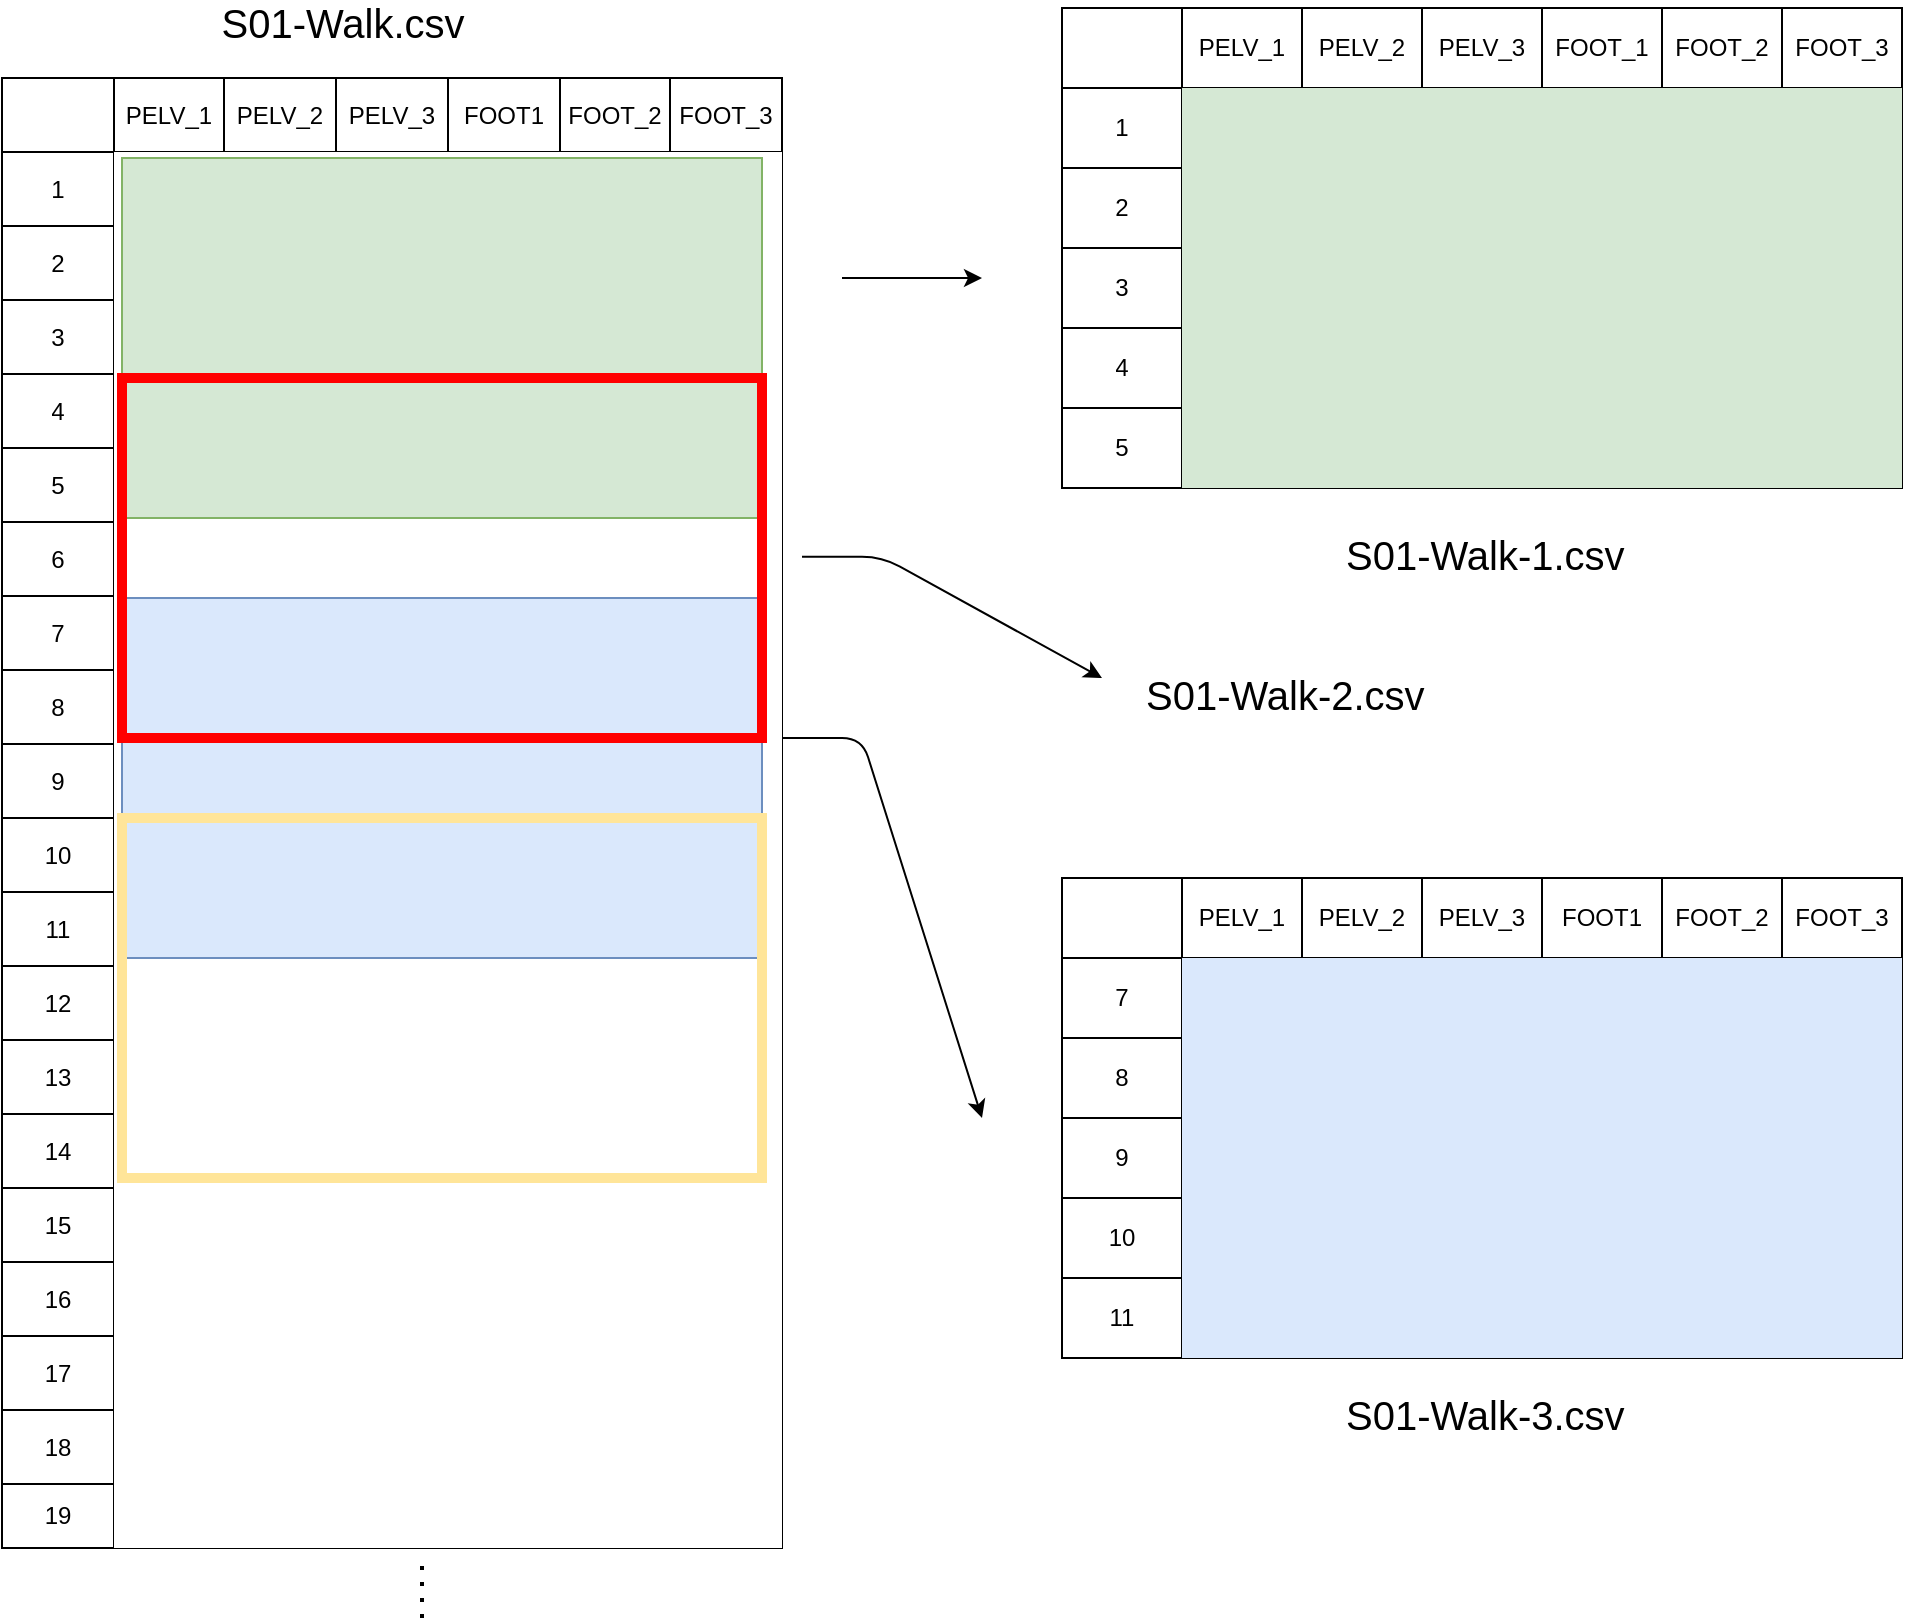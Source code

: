 <mxfile version="14.4.6" type="device"><diagram id="0sK_Nr_6OHJArJpSA34W" name="Page-1"><mxGraphModel dx="1427" dy="1369" grid="1" gridSize="10" guides="1" tooltips="1" connect="1" arrows="1" fold="1" page="1" pageScale="1" pageWidth="1100" pageHeight="850" math="0" shadow="0"><root><mxCell id="0"/><mxCell id="1" parent="0"/><mxCell id="9lfGNxrZBTi0ylYzGg3g-55" value="" style="shape=table;html=1;whiteSpace=wrap;startSize=0;container=1;collapsible=0;childLayout=tableLayout;" vertex="1" parent="1"><mxGeometry x="30" y="70" width="390" height="735" as="geometry"/></mxCell><mxCell id="9lfGNxrZBTi0ylYzGg3g-56" value="" style="shape=partialRectangle;html=1;whiteSpace=wrap;collapsible=0;dropTarget=0;pointerEvents=0;fillColor=none;top=0;left=0;bottom=0;right=0;points=[[0,0.5],[1,0.5]];portConstraint=eastwest;" vertex="1" parent="9lfGNxrZBTi0ylYzGg3g-55"><mxGeometry width="390" height="37" as="geometry"/></mxCell><mxCell id="9lfGNxrZBTi0ylYzGg3g-57" value="" style="shape=partialRectangle;html=1;whiteSpace=wrap;connectable=0;overflow=hidden;fillColor=none;top=0;left=0;bottom=0;right=0;" vertex="1" parent="9lfGNxrZBTi0ylYzGg3g-56"><mxGeometry width="56" height="37" as="geometry"/></mxCell><mxCell id="9lfGNxrZBTi0ylYzGg3g-58" value="PELV_1" style="shape=partialRectangle;html=1;whiteSpace=wrap;connectable=0;overflow=hidden;fillColor=none;top=0;left=0;bottom=0;right=0;" vertex="1" parent="9lfGNxrZBTi0ylYzGg3g-56"><mxGeometry x="56" width="55" height="37" as="geometry"/></mxCell><mxCell id="9lfGNxrZBTi0ylYzGg3g-59" value="PELV_2" style="shape=partialRectangle;html=1;whiteSpace=wrap;connectable=0;overflow=hidden;fillColor=none;top=0;left=0;bottom=0;right=0;" vertex="1" parent="9lfGNxrZBTi0ylYzGg3g-56"><mxGeometry x="111" width="56" height="37" as="geometry"/></mxCell><mxCell id="9lfGNxrZBTi0ylYzGg3g-60" value="PELV_3" style="shape=partialRectangle;html=1;whiteSpace=wrap;connectable=0;overflow=hidden;fillColor=none;top=0;left=0;bottom=0;right=0;" vertex="1" parent="9lfGNxrZBTi0ylYzGg3g-56"><mxGeometry x="167" width="56" height="37" as="geometry"/></mxCell><mxCell id="9lfGNxrZBTi0ylYzGg3g-61" value="FOOT1" style="shape=partialRectangle;html=1;whiteSpace=wrap;connectable=0;overflow=hidden;fillColor=none;top=0;left=0;bottom=0;right=0;" vertex="1" parent="9lfGNxrZBTi0ylYzGg3g-56"><mxGeometry x="223" width="56" height="37" as="geometry"/></mxCell><mxCell id="9lfGNxrZBTi0ylYzGg3g-62" value="FOOT_2" style="shape=partialRectangle;html=1;whiteSpace=wrap;connectable=0;overflow=hidden;fillColor=none;top=0;left=0;bottom=0;right=0;" vertex="1" parent="9lfGNxrZBTi0ylYzGg3g-56"><mxGeometry x="279" width="55" height="37" as="geometry"/></mxCell><mxCell id="9lfGNxrZBTi0ylYzGg3g-63" value="FOOT_3" style="shape=partialRectangle;html=1;whiteSpace=wrap;connectable=0;overflow=hidden;fillColor=none;top=0;left=0;bottom=0;right=0;" vertex="1" parent="9lfGNxrZBTi0ylYzGg3g-56"><mxGeometry x="334" width="56" height="37" as="geometry"/></mxCell><mxCell id="9lfGNxrZBTi0ylYzGg3g-64" value="" style="shape=partialRectangle;html=1;whiteSpace=wrap;collapsible=0;dropTarget=0;pointerEvents=0;fillColor=none;top=0;left=0;bottom=0;right=0;points=[[0,0.5],[1,0.5]];portConstraint=eastwest;" vertex="1" parent="9lfGNxrZBTi0ylYzGg3g-55"><mxGeometry y="37" width="390" height="37" as="geometry"/></mxCell><mxCell id="9lfGNxrZBTi0ylYzGg3g-65" value="1" style="shape=partialRectangle;html=1;whiteSpace=wrap;connectable=0;overflow=hidden;fillColor=none;top=0;left=0;bottom=0;right=0;" vertex="1" parent="9lfGNxrZBTi0ylYzGg3g-64"><mxGeometry width="56" height="37" as="geometry"/></mxCell><mxCell id="9lfGNxrZBTi0ylYzGg3g-66" value="" style="shape=partialRectangle;html=1;whiteSpace=wrap;connectable=0;overflow=hidden;top=0;left=0;bottom=0;right=0;" vertex="1" parent="9lfGNxrZBTi0ylYzGg3g-64"><mxGeometry x="56" width="55" height="37" as="geometry"/></mxCell><mxCell id="9lfGNxrZBTi0ylYzGg3g-67" value="" style="shape=partialRectangle;html=1;whiteSpace=wrap;connectable=0;overflow=hidden;top=0;left=0;bottom=0;right=0;" vertex="1" parent="9lfGNxrZBTi0ylYzGg3g-64"><mxGeometry x="111" width="56" height="37" as="geometry"/></mxCell><mxCell id="9lfGNxrZBTi0ylYzGg3g-68" value="" style="shape=partialRectangle;html=1;whiteSpace=wrap;connectable=0;overflow=hidden;top=0;left=0;bottom=0;right=0;" vertex="1" parent="9lfGNxrZBTi0ylYzGg3g-64"><mxGeometry x="167" width="56" height="37" as="geometry"/></mxCell><mxCell id="9lfGNxrZBTi0ylYzGg3g-69" value="" style="shape=partialRectangle;html=1;whiteSpace=wrap;connectable=0;overflow=hidden;top=0;left=0;bottom=0;right=0;" vertex="1" parent="9lfGNxrZBTi0ylYzGg3g-64"><mxGeometry x="223" width="56" height="37" as="geometry"/></mxCell><mxCell id="9lfGNxrZBTi0ylYzGg3g-70" value="" style="shape=partialRectangle;html=1;whiteSpace=wrap;connectable=0;overflow=hidden;top=0;left=0;bottom=0;right=0;" vertex="1" parent="9lfGNxrZBTi0ylYzGg3g-64"><mxGeometry x="279" width="55" height="37" as="geometry"/></mxCell><mxCell id="9lfGNxrZBTi0ylYzGg3g-71" value="" style="shape=partialRectangle;html=1;whiteSpace=wrap;connectable=0;overflow=hidden;top=0;left=0;bottom=0;right=0;" vertex="1" parent="9lfGNxrZBTi0ylYzGg3g-64"><mxGeometry x="334" width="56" height="37" as="geometry"/></mxCell><mxCell id="9lfGNxrZBTi0ylYzGg3g-72" value="" style="shape=partialRectangle;html=1;whiteSpace=wrap;collapsible=0;dropTarget=0;pointerEvents=0;fillColor=none;top=0;left=0;bottom=0;right=0;points=[[0,0.5],[1,0.5]];portConstraint=eastwest;" vertex="1" parent="9lfGNxrZBTi0ylYzGg3g-55"><mxGeometry y="74" width="390" height="37" as="geometry"/></mxCell><mxCell id="9lfGNxrZBTi0ylYzGg3g-73" value="2" style="shape=partialRectangle;html=1;whiteSpace=wrap;connectable=0;overflow=hidden;fillColor=none;top=0;left=0;bottom=0;right=0;" vertex="1" parent="9lfGNxrZBTi0ylYzGg3g-72"><mxGeometry width="56" height="37" as="geometry"/></mxCell><mxCell id="9lfGNxrZBTi0ylYzGg3g-74" value="" style="shape=partialRectangle;html=1;whiteSpace=wrap;connectable=0;overflow=hidden;top=0;left=0;bottom=0;right=0;" vertex="1" parent="9lfGNxrZBTi0ylYzGg3g-72"><mxGeometry x="56" width="55" height="37" as="geometry"/></mxCell><mxCell id="9lfGNxrZBTi0ylYzGg3g-75" value="" style="shape=partialRectangle;html=1;whiteSpace=wrap;connectable=0;overflow=hidden;top=0;left=0;bottom=0;right=0;" vertex="1" parent="9lfGNxrZBTi0ylYzGg3g-72"><mxGeometry x="111" width="56" height="37" as="geometry"/></mxCell><mxCell id="9lfGNxrZBTi0ylYzGg3g-76" value="" style="shape=partialRectangle;html=1;whiteSpace=wrap;connectable=0;overflow=hidden;top=0;left=0;bottom=0;right=0;" vertex="1" parent="9lfGNxrZBTi0ylYzGg3g-72"><mxGeometry x="167" width="56" height="37" as="geometry"/></mxCell><mxCell id="9lfGNxrZBTi0ylYzGg3g-77" value="" style="shape=partialRectangle;html=1;whiteSpace=wrap;connectable=0;overflow=hidden;top=0;left=0;bottom=0;right=0;" vertex="1" parent="9lfGNxrZBTi0ylYzGg3g-72"><mxGeometry x="223" width="56" height="37" as="geometry"/></mxCell><mxCell id="9lfGNxrZBTi0ylYzGg3g-78" value="" style="shape=partialRectangle;html=1;whiteSpace=wrap;connectable=0;overflow=hidden;top=0;left=0;bottom=0;right=0;" vertex="1" parent="9lfGNxrZBTi0ylYzGg3g-72"><mxGeometry x="279" width="55" height="37" as="geometry"/></mxCell><mxCell id="9lfGNxrZBTi0ylYzGg3g-79" value="" style="shape=partialRectangle;html=1;whiteSpace=wrap;connectable=0;overflow=hidden;top=0;left=0;bottom=0;right=0;" vertex="1" parent="9lfGNxrZBTi0ylYzGg3g-72"><mxGeometry x="334" width="56" height="37" as="geometry"/></mxCell><mxCell id="9lfGNxrZBTi0ylYzGg3g-80" value="" style="shape=partialRectangle;html=1;whiteSpace=wrap;collapsible=0;dropTarget=0;pointerEvents=0;fillColor=none;top=0;left=0;bottom=0;right=0;points=[[0,0.5],[1,0.5]];portConstraint=eastwest;" vertex="1" parent="9lfGNxrZBTi0ylYzGg3g-55"><mxGeometry y="111" width="390" height="37" as="geometry"/></mxCell><mxCell id="9lfGNxrZBTi0ylYzGg3g-81" value="3" style="shape=partialRectangle;html=1;whiteSpace=wrap;connectable=0;overflow=hidden;fillColor=none;top=0;left=0;bottom=0;right=0;" vertex="1" parent="9lfGNxrZBTi0ylYzGg3g-80"><mxGeometry width="56" height="37" as="geometry"/></mxCell><mxCell id="9lfGNxrZBTi0ylYzGg3g-82" value="" style="shape=partialRectangle;html=1;whiteSpace=wrap;connectable=0;overflow=hidden;top=0;left=0;bottom=0;right=0;" vertex="1" parent="9lfGNxrZBTi0ylYzGg3g-80"><mxGeometry x="56" width="55" height="37" as="geometry"/></mxCell><mxCell id="9lfGNxrZBTi0ylYzGg3g-83" value="" style="shape=partialRectangle;html=1;whiteSpace=wrap;connectable=0;overflow=hidden;top=0;left=0;bottom=0;right=0;" vertex="1" parent="9lfGNxrZBTi0ylYzGg3g-80"><mxGeometry x="111" width="56" height="37" as="geometry"/></mxCell><mxCell id="9lfGNxrZBTi0ylYzGg3g-84" value="" style="shape=partialRectangle;html=1;whiteSpace=wrap;connectable=0;overflow=hidden;top=0;left=0;bottom=0;right=0;" vertex="1" parent="9lfGNxrZBTi0ylYzGg3g-80"><mxGeometry x="167" width="56" height="37" as="geometry"/></mxCell><mxCell id="9lfGNxrZBTi0ylYzGg3g-85" value="" style="shape=partialRectangle;html=1;whiteSpace=wrap;connectable=0;overflow=hidden;top=0;left=0;bottom=0;right=0;" vertex="1" parent="9lfGNxrZBTi0ylYzGg3g-80"><mxGeometry x="223" width="56" height="37" as="geometry"/></mxCell><mxCell id="9lfGNxrZBTi0ylYzGg3g-86" value="" style="shape=partialRectangle;html=1;whiteSpace=wrap;connectable=0;overflow=hidden;top=0;left=0;bottom=0;right=0;" vertex="1" parent="9lfGNxrZBTi0ylYzGg3g-80"><mxGeometry x="279" width="55" height="37" as="geometry"/></mxCell><mxCell id="9lfGNxrZBTi0ylYzGg3g-87" value="" style="shape=partialRectangle;html=1;whiteSpace=wrap;connectable=0;overflow=hidden;top=0;left=0;bottom=0;right=0;" vertex="1" parent="9lfGNxrZBTi0ylYzGg3g-80"><mxGeometry x="334" width="56" height="37" as="geometry"/></mxCell><mxCell id="9lfGNxrZBTi0ylYzGg3g-88" value="" style="shape=partialRectangle;html=1;whiteSpace=wrap;collapsible=0;dropTarget=0;pointerEvents=0;fillColor=none;top=0;left=0;bottom=0;right=0;points=[[0,0.5],[1,0.5]];portConstraint=eastwest;" vertex="1" parent="9lfGNxrZBTi0ylYzGg3g-55"><mxGeometry y="148" width="390" height="37" as="geometry"/></mxCell><mxCell id="9lfGNxrZBTi0ylYzGg3g-89" value="4" style="shape=partialRectangle;html=1;whiteSpace=wrap;connectable=0;overflow=hidden;fillColor=none;top=0;left=0;bottom=0;right=0;" vertex="1" parent="9lfGNxrZBTi0ylYzGg3g-88"><mxGeometry width="56" height="37" as="geometry"/></mxCell><mxCell id="9lfGNxrZBTi0ylYzGg3g-90" value="" style="shape=partialRectangle;html=1;whiteSpace=wrap;connectable=0;overflow=hidden;top=0;left=0;bottom=0;right=0;" vertex="1" parent="9lfGNxrZBTi0ylYzGg3g-88"><mxGeometry x="56" width="55" height="37" as="geometry"/></mxCell><mxCell id="9lfGNxrZBTi0ylYzGg3g-91" value="" style="shape=partialRectangle;html=1;whiteSpace=wrap;connectable=0;overflow=hidden;top=0;left=0;bottom=0;right=0;" vertex="1" parent="9lfGNxrZBTi0ylYzGg3g-88"><mxGeometry x="111" width="56" height="37" as="geometry"/></mxCell><mxCell id="9lfGNxrZBTi0ylYzGg3g-92" value="" style="shape=partialRectangle;html=1;whiteSpace=wrap;connectable=0;overflow=hidden;top=0;left=0;bottom=0;right=0;" vertex="1" parent="9lfGNxrZBTi0ylYzGg3g-88"><mxGeometry x="167" width="56" height="37" as="geometry"/></mxCell><mxCell id="9lfGNxrZBTi0ylYzGg3g-93" value="" style="shape=partialRectangle;html=1;whiteSpace=wrap;connectable=0;overflow=hidden;top=0;left=0;bottom=0;right=0;" vertex="1" parent="9lfGNxrZBTi0ylYzGg3g-88"><mxGeometry x="223" width="56" height="37" as="geometry"/></mxCell><mxCell id="9lfGNxrZBTi0ylYzGg3g-94" value="" style="shape=partialRectangle;html=1;whiteSpace=wrap;connectable=0;overflow=hidden;top=0;left=0;bottom=0;right=0;" vertex="1" parent="9lfGNxrZBTi0ylYzGg3g-88"><mxGeometry x="279" width="55" height="37" as="geometry"/></mxCell><mxCell id="9lfGNxrZBTi0ylYzGg3g-95" value="" style="shape=partialRectangle;html=1;whiteSpace=wrap;connectable=0;overflow=hidden;top=0;left=0;bottom=0;right=0;" vertex="1" parent="9lfGNxrZBTi0ylYzGg3g-88"><mxGeometry x="334" width="56" height="37" as="geometry"/></mxCell><mxCell id="9lfGNxrZBTi0ylYzGg3g-96" value="" style="shape=partialRectangle;html=1;whiteSpace=wrap;collapsible=0;dropTarget=0;pointerEvents=0;fillColor=none;top=0;left=0;bottom=0;right=0;points=[[0,0.5],[1,0.5]];portConstraint=eastwest;" vertex="1" parent="9lfGNxrZBTi0ylYzGg3g-55"><mxGeometry y="185" width="390" height="37" as="geometry"/></mxCell><mxCell id="9lfGNxrZBTi0ylYzGg3g-97" value="5" style="shape=partialRectangle;html=1;whiteSpace=wrap;connectable=0;overflow=hidden;fillColor=none;top=0;left=0;bottom=0;right=0;" vertex="1" parent="9lfGNxrZBTi0ylYzGg3g-96"><mxGeometry width="56" height="37" as="geometry"/></mxCell><mxCell id="9lfGNxrZBTi0ylYzGg3g-98" value="" style="shape=partialRectangle;html=1;whiteSpace=wrap;connectable=0;overflow=hidden;top=0;left=0;bottom=0;right=0;" vertex="1" parent="9lfGNxrZBTi0ylYzGg3g-96"><mxGeometry x="56" width="55" height="37" as="geometry"/></mxCell><mxCell id="9lfGNxrZBTi0ylYzGg3g-99" value="" style="shape=partialRectangle;html=1;whiteSpace=wrap;connectable=0;overflow=hidden;top=0;left=0;bottom=0;right=0;" vertex="1" parent="9lfGNxrZBTi0ylYzGg3g-96"><mxGeometry x="111" width="56" height="37" as="geometry"/></mxCell><mxCell id="9lfGNxrZBTi0ylYzGg3g-100" value="" style="shape=partialRectangle;html=1;whiteSpace=wrap;connectable=0;overflow=hidden;top=0;left=0;bottom=0;right=0;" vertex="1" parent="9lfGNxrZBTi0ylYzGg3g-96"><mxGeometry x="167" width="56" height="37" as="geometry"/></mxCell><mxCell id="9lfGNxrZBTi0ylYzGg3g-101" value="" style="shape=partialRectangle;html=1;whiteSpace=wrap;connectable=0;overflow=hidden;top=0;left=0;bottom=0;right=0;" vertex="1" parent="9lfGNxrZBTi0ylYzGg3g-96"><mxGeometry x="223" width="56" height="37" as="geometry"/></mxCell><mxCell id="9lfGNxrZBTi0ylYzGg3g-102" value="" style="shape=partialRectangle;html=1;whiteSpace=wrap;connectable=0;overflow=hidden;top=0;left=0;bottom=0;right=0;" vertex="1" parent="9lfGNxrZBTi0ylYzGg3g-96"><mxGeometry x="279" width="55" height="37" as="geometry"/></mxCell><mxCell id="9lfGNxrZBTi0ylYzGg3g-103" value="" style="shape=partialRectangle;html=1;whiteSpace=wrap;connectable=0;overflow=hidden;top=0;left=0;bottom=0;right=0;" vertex="1" parent="9lfGNxrZBTi0ylYzGg3g-96"><mxGeometry x="334" width="56" height="37" as="geometry"/></mxCell><mxCell id="9lfGNxrZBTi0ylYzGg3g-104" value="" style="shape=partialRectangle;html=1;whiteSpace=wrap;collapsible=0;dropTarget=0;pointerEvents=0;fillColor=none;top=0;left=0;bottom=0;right=0;points=[[0,0.5],[1,0.5]];portConstraint=eastwest;" vertex="1" parent="9lfGNxrZBTi0ylYzGg3g-55"><mxGeometry y="222" width="390" height="37" as="geometry"/></mxCell><mxCell id="9lfGNxrZBTi0ylYzGg3g-105" value="6" style="shape=partialRectangle;html=1;whiteSpace=wrap;connectable=0;overflow=hidden;fillColor=none;top=0;left=0;bottom=0;right=0;" vertex="1" parent="9lfGNxrZBTi0ylYzGg3g-104"><mxGeometry width="56" height="37" as="geometry"/></mxCell><mxCell id="9lfGNxrZBTi0ylYzGg3g-106" value="" style="shape=partialRectangle;html=1;whiteSpace=wrap;connectable=0;overflow=hidden;top=0;left=0;bottom=0;right=0;" vertex="1" parent="9lfGNxrZBTi0ylYzGg3g-104"><mxGeometry x="56" width="55" height="37" as="geometry"/></mxCell><mxCell id="9lfGNxrZBTi0ylYzGg3g-107" value="" style="shape=partialRectangle;html=1;whiteSpace=wrap;connectable=0;overflow=hidden;top=0;left=0;bottom=0;right=0;" vertex="1" parent="9lfGNxrZBTi0ylYzGg3g-104"><mxGeometry x="111" width="56" height="37" as="geometry"/></mxCell><mxCell id="9lfGNxrZBTi0ylYzGg3g-108" value="" style="shape=partialRectangle;html=1;whiteSpace=wrap;connectable=0;overflow=hidden;top=0;left=0;bottom=0;right=0;" vertex="1" parent="9lfGNxrZBTi0ylYzGg3g-104"><mxGeometry x="167" width="56" height="37" as="geometry"/></mxCell><mxCell id="9lfGNxrZBTi0ylYzGg3g-109" value="" style="shape=partialRectangle;html=1;whiteSpace=wrap;connectable=0;overflow=hidden;top=0;left=0;bottom=0;right=0;" vertex="1" parent="9lfGNxrZBTi0ylYzGg3g-104"><mxGeometry x="223" width="56" height="37" as="geometry"/></mxCell><mxCell id="9lfGNxrZBTi0ylYzGg3g-110" value="" style="shape=partialRectangle;html=1;whiteSpace=wrap;connectable=0;overflow=hidden;top=0;left=0;bottom=0;right=0;" vertex="1" parent="9lfGNxrZBTi0ylYzGg3g-104"><mxGeometry x="279" width="55" height="37" as="geometry"/></mxCell><mxCell id="9lfGNxrZBTi0ylYzGg3g-111" value="" style="shape=partialRectangle;html=1;whiteSpace=wrap;connectable=0;overflow=hidden;top=0;left=0;bottom=0;right=0;" vertex="1" parent="9lfGNxrZBTi0ylYzGg3g-104"><mxGeometry x="334" width="56" height="37" as="geometry"/></mxCell><mxCell id="9lfGNxrZBTi0ylYzGg3g-112" value="" style="shape=partialRectangle;html=1;whiteSpace=wrap;collapsible=0;dropTarget=0;pointerEvents=0;fillColor=none;top=0;left=0;bottom=0;right=0;points=[[0,0.5],[1,0.5]];portConstraint=eastwest;" vertex="1" parent="9lfGNxrZBTi0ylYzGg3g-55"><mxGeometry y="259" width="390" height="37" as="geometry"/></mxCell><mxCell id="9lfGNxrZBTi0ylYzGg3g-113" value="7" style="shape=partialRectangle;html=1;whiteSpace=wrap;connectable=0;overflow=hidden;fillColor=none;top=0;left=0;bottom=0;right=0;" vertex="1" parent="9lfGNxrZBTi0ylYzGg3g-112"><mxGeometry width="56" height="37" as="geometry"/></mxCell><mxCell id="9lfGNxrZBTi0ylYzGg3g-114" value="" style="shape=partialRectangle;html=1;whiteSpace=wrap;connectable=0;overflow=hidden;top=0;left=0;bottom=0;right=0;" vertex="1" parent="9lfGNxrZBTi0ylYzGg3g-112"><mxGeometry x="56" width="55" height="37" as="geometry"/></mxCell><mxCell id="9lfGNxrZBTi0ylYzGg3g-115" value="" style="shape=partialRectangle;html=1;whiteSpace=wrap;connectable=0;overflow=hidden;top=0;left=0;bottom=0;right=0;" vertex="1" parent="9lfGNxrZBTi0ylYzGg3g-112"><mxGeometry x="111" width="56" height="37" as="geometry"/></mxCell><mxCell id="9lfGNxrZBTi0ylYzGg3g-116" value="" style="shape=partialRectangle;html=1;whiteSpace=wrap;connectable=0;overflow=hidden;top=0;left=0;bottom=0;right=0;" vertex="1" parent="9lfGNxrZBTi0ylYzGg3g-112"><mxGeometry x="167" width="56" height="37" as="geometry"/></mxCell><mxCell id="9lfGNxrZBTi0ylYzGg3g-117" value="" style="shape=partialRectangle;html=1;whiteSpace=wrap;connectable=0;overflow=hidden;top=0;left=0;bottom=0;right=0;" vertex="1" parent="9lfGNxrZBTi0ylYzGg3g-112"><mxGeometry x="223" width="56" height="37" as="geometry"/></mxCell><mxCell id="9lfGNxrZBTi0ylYzGg3g-118" value="" style="shape=partialRectangle;html=1;whiteSpace=wrap;connectable=0;overflow=hidden;top=0;left=0;bottom=0;right=0;" vertex="1" parent="9lfGNxrZBTi0ylYzGg3g-112"><mxGeometry x="279" width="55" height="37" as="geometry"/></mxCell><mxCell id="9lfGNxrZBTi0ylYzGg3g-119" value="" style="shape=partialRectangle;html=1;whiteSpace=wrap;connectable=0;overflow=hidden;top=0;left=0;bottom=0;right=0;" vertex="1" parent="9lfGNxrZBTi0ylYzGg3g-112"><mxGeometry x="334" width="56" height="37" as="geometry"/></mxCell><mxCell id="9lfGNxrZBTi0ylYzGg3g-120" value="" style="shape=partialRectangle;html=1;whiteSpace=wrap;collapsible=0;dropTarget=0;pointerEvents=0;fillColor=none;top=0;left=0;bottom=0;right=0;points=[[0,0.5],[1,0.5]];portConstraint=eastwest;" vertex="1" parent="9lfGNxrZBTi0ylYzGg3g-55"><mxGeometry y="296" width="390" height="37" as="geometry"/></mxCell><mxCell id="9lfGNxrZBTi0ylYzGg3g-121" value="8" style="shape=partialRectangle;html=1;whiteSpace=wrap;connectable=0;overflow=hidden;fillColor=none;top=0;left=0;bottom=0;right=0;" vertex="1" parent="9lfGNxrZBTi0ylYzGg3g-120"><mxGeometry width="56" height="37" as="geometry"/></mxCell><mxCell id="9lfGNxrZBTi0ylYzGg3g-122" value="" style="shape=partialRectangle;html=1;whiteSpace=wrap;connectable=0;overflow=hidden;top=0;left=0;bottom=0;right=0;" vertex="1" parent="9lfGNxrZBTi0ylYzGg3g-120"><mxGeometry x="56" width="55" height="37" as="geometry"/></mxCell><mxCell id="9lfGNxrZBTi0ylYzGg3g-123" value="" style="shape=partialRectangle;html=1;whiteSpace=wrap;connectable=0;overflow=hidden;top=0;left=0;bottom=0;right=0;" vertex="1" parent="9lfGNxrZBTi0ylYzGg3g-120"><mxGeometry x="111" width="56" height="37" as="geometry"/></mxCell><mxCell id="9lfGNxrZBTi0ylYzGg3g-124" value="" style="shape=partialRectangle;html=1;whiteSpace=wrap;connectable=0;overflow=hidden;top=0;left=0;bottom=0;right=0;" vertex="1" parent="9lfGNxrZBTi0ylYzGg3g-120"><mxGeometry x="167" width="56" height="37" as="geometry"/></mxCell><mxCell id="9lfGNxrZBTi0ylYzGg3g-125" value="" style="shape=partialRectangle;html=1;whiteSpace=wrap;connectable=0;overflow=hidden;top=0;left=0;bottom=0;right=0;" vertex="1" parent="9lfGNxrZBTi0ylYzGg3g-120"><mxGeometry x="223" width="56" height="37" as="geometry"/></mxCell><mxCell id="9lfGNxrZBTi0ylYzGg3g-126" value="" style="shape=partialRectangle;html=1;whiteSpace=wrap;connectable=0;overflow=hidden;top=0;left=0;bottom=0;right=0;" vertex="1" parent="9lfGNxrZBTi0ylYzGg3g-120"><mxGeometry x="279" width="55" height="37" as="geometry"/></mxCell><mxCell id="9lfGNxrZBTi0ylYzGg3g-127" value="" style="shape=partialRectangle;html=1;whiteSpace=wrap;connectable=0;overflow=hidden;top=0;left=0;bottom=0;right=0;" vertex="1" parent="9lfGNxrZBTi0ylYzGg3g-120"><mxGeometry x="334" width="56" height="37" as="geometry"/></mxCell><mxCell id="9lfGNxrZBTi0ylYzGg3g-128" value="" style="shape=partialRectangle;html=1;whiteSpace=wrap;collapsible=0;dropTarget=0;pointerEvents=0;fillColor=none;top=0;left=0;bottom=0;right=0;points=[[0,0.5],[1,0.5]];portConstraint=eastwest;" vertex="1" parent="9lfGNxrZBTi0ylYzGg3g-55"><mxGeometry y="333" width="390" height="37" as="geometry"/></mxCell><mxCell id="9lfGNxrZBTi0ylYzGg3g-129" value="9" style="shape=partialRectangle;html=1;whiteSpace=wrap;connectable=0;overflow=hidden;fillColor=none;top=0;left=0;bottom=0;right=0;" vertex="1" parent="9lfGNxrZBTi0ylYzGg3g-128"><mxGeometry width="56" height="37" as="geometry"/></mxCell><mxCell id="9lfGNxrZBTi0ylYzGg3g-130" value="" style="shape=partialRectangle;html=1;whiteSpace=wrap;connectable=0;overflow=hidden;top=0;left=0;bottom=0;right=0;" vertex="1" parent="9lfGNxrZBTi0ylYzGg3g-128"><mxGeometry x="56" width="55" height="37" as="geometry"/></mxCell><mxCell id="9lfGNxrZBTi0ylYzGg3g-131" value="" style="shape=partialRectangle;html=1;whiteSpace=wrap;connectable=0;overflow=hidden;top=0;left=0;bottom=0;right=0;" vertex="1" parent="9lfGNxrZBTi0ylYzGg3g-128"><mxGeometry x="111" width="56" height="37" as="geometry"/></mxCell><mxCell id="9lfGNxrZBTi0ylYzGg3g-132" value="" style="shape=partialRectangle;html=1;whiteSpace=wrap;connectable=0;overflow=hidden;top=0;left=0;bottom=0;right=0;" vertex="1" parent="9lfGNxrZBTi0ylYzGg3g-128"><mxGeometry x="167" width="56" height="37" as="geometry"/></mxCell><mxCell id="9lfGNxrZBTi0ylYzGg3g-133" value="" style="shape=partialRectangle;html=1;whiteSpace=wrap;connectable=0;overflow=hidden;top=0;left=0;bottom=0;right=0;" vertex="1" parent="9lfGNxrZBTi0ylYzGg3g-128"><mxGeometry x="223" width="56" height="37" as="geometry"/></mxCell><mxCell id="9lfGNxrZBTi0ylYzGg3g-134" value="" style="shape=partialRectangle;html=1;whiteSpace=wrap;connectable=0;overflow=hidden;top=0;left=0;bottom=0;right=0;" vertex="1" parent="9lfGNxrZBTi0ylYzGg3g-128"><mxGeometry x="279" width="55" height="37" as="geometry"/></mxCell><mxCell id="9lfGNxrZBTi0ylYzGg3g-135" value="" style="shape=partialRectangle;html=1;whiteSpace=wrap;connectable=0;overflow=hidden;top=0;left=0;bottom=0;right=0;" vertex="1" parent="9lfGNxrZBTi0ylYzGg3g-128"><mxGeometry x="334" width="56" height="37" as="geometry"/></mxCell><mxCell id="9lfGNxrZBTi0ylYzGg3g-136" value="" style="shape=partialRectangle;html=1;whiteSpace=wrap;collapsible=0;dropTarget=0;pointerEvents=0;fillColor=none;top=0;left=0;bottom=0;right=0;points=[[0,0.5],[1,0.5]];portConstraint=eastwest;" vertex="1" parent="9lfGNxrZBTi0ylYzGg3g-55"><mxGeometry y="370" width="390" height="37" as="geometry"/></mxCell><mxCell id="9lfGNxrZBTi0ylYzGg3g-137" value="10" style="shape=partialRectangle;html=1;whiteSpace=wrap;connectable=0;overflow=hidden;fillColor=none;top=0;left=0;bottom=0;right=0;" vertex="1" parent="9lfGNxrZBTi0ylYzGg3g-136"><mxGeometry width="56" height="37" as="geometry"/></mxCell><mxCell id="9lfGNxrZBTi0ylYzGg3g-138" value="" style="shape=partialRectangle;html=1;whiteSpace=wrap;connectable=0;overflow=hidden;top=0;left=0;bottom=0;right=0;" vertex="1" parent="9lfGNxrZBTi0ylYzGg3g-136"><mxGeometry x="56" width="55" height="37" as="geometry"/></mxCell><mxCell id="9lfGNxrZBTi0ylYzGg3g-139" value="" style="shape=partialRectangle;html=1;whiteSpace=wrap;connectable=0;overflow=hidden;top=0;left=0;bottom=0;right=0;" vertex="1" parent="9lfGNxrZBTi0ylYzGg3g-136"><mxGeometry x="111" width="56" height="37" as="geometry"/></mxCell><mxCell id="9lfGNxrZBTi0ylYzGg3g-140" value="" style="shape=partialRectangle;html=1;whiteSpace=wrap;connectable=0;overflow=hidden;top=0;left=0;bottom=0;right=0;" vertex="1" parent="9lfGNxrZBTi0ylYzGg3g-136"><mxGeometry x="167" width="56" height="37" as="geometry"/></mxCell><mxCell id="9lfGNxrZBTi0ylYzGg3g-141" value="" style="shape=partialRectangle;html=1;whiteSpace=wrap;connectable=0;overflow=hidden;top=0;left=0;bottom=0;right=0;" vertex="1" parent="9lfGNxrZBTi0ylYzGg3g-136"><mxGeometry x="223" width="56" height="37" as="geometry"/></mxCell><mxCell id="9lfGNxrZBTi0ylYzGg3g-142" value="" style="shape=partialRectangle;html=1;whiteSpace=wrap;connectable=0;overflow=hidden;top=0;left=0;bottom=0;right=0;" vertex="1" parent="9lfGNxrZBTi0ylYzGg3g-136"><mxGeometry x="279" width="55" height="37" as="geometry"/></mxCell><mxCell id="9lfGNxrZBTi0ylYzGg3g-143" value="" style="shape=partialRectangle;html=1;whiteSpace=wrap;connectable=0;overflow=hidden;top=0;left=0;bottom=0;right=0;" vertex="1" parent="9lfGNxrZBTi0ylYzGg3g-136"><mxGeometry x="334" width="56" height="37" as="geometry"/></mxCell><mxCell id="9lfGNxrZBTi0ylYzGg3g-144" value="" style="shape=partialRectangle;html=1;whiteSpace=wrap;collapsible=0;dropTarget=0;pointerEvents=0;fillColor=none;top=0;left=0;bottom=0;right=0;points=[[0,0.5],[1,0.5]];portConstraint=eastwest;" vertex="1" parent="9lfGNxrZBTi0ylYzGg3g-55"><mxGeometry y="407" width="390" height="37" as="geometry"/></mxCell><mxCell id="9lfGNxrZBTi0ylYzGg3g-145" value="11" style="shape=partialRectangle;html=1;whiteSpace=wrap;connectable=0;overflow=hidden;fillColor=none;top=0;left=0;bottom=0;right=0;" vertex="1" parent="9lfGNxrZBTi0ylYzGg3g-144"><mxGeometry width="56" height="37" as="geometry"/></mxCell><mxCell id="9lfGNxrZBTi0ylYzGg3g-146" value="" style="shape=partialRectangle;html=1;whiteSpace=wrap;connectable=0;overflow=hidden;top=0;left=0;bottom=0;right=0;" vertex="1" parent="9lfGNxrZBTi0ylYzGg3g-144"><mxGeometry x="56" width="55" height="37" as="geometry"/></mxCell><mxCell id="9lfGNxrZBTi0ylYzGg3g-147" value="" style="shape=partialRectangle;html=1;whiteSpace=wrap;connectable=0;overflow=hidden;top=0;left=0;bottom=0;right=0;" vertex="1" parent="9lfGNxrZBTi0ylYzGg3g-144"><mxGeometry x="111" width="56" height="37" as="geometry"/></mxCell><mxCell id="9lfGNxrZBTi0ylYzGg3g-148" value="" style="shape=partialRectangle;html=1;whiteSpace=wrap;connectable=0;overflow=hidden;top=0;left=0;bottom=0;right=0;" vertex="1" parent="9lfGNxrZBTi0ylYzGg3g-144"><mxGeometry x="167" width="56" height="37" as="geometry"/></mxCell><mxCell id="9lfGNxrZBTi0ylYzGg3g-149" value="" style="shape=partialRectangle;html=1;whiteSpace=wrap;connectable=0;overflow=hidden;top=0;left=0;bottom=0;right=0;" vertex="1" parent="9lfGNxrZBTi0ylYzGg3g-144"><mxGeometry x="223" width="56" height="37" as="geometry"/></mxCell><mxCell id="9lfGNxrZBTi0ylYzGg3g-150" value="" style="shape=partialRectangle;html=1;whiteSpace=wrap;connectable=0;overflow=hidden;top=0;left=0;bottom=0;right=0;" vertex="1" parent="9lfGNxrZBTi0ylYzGg3g-144"><mxGeometry x="279" width="55" height="37" as="geometry"/></mxCell><mxCell id="9lfGNxrZBTi0ylYzGg3g-151" value="" style="shape=partialRectangle;html=1;whiteSpace=wrap;connectable=0;overflow=hidden;top=0;left=0;bottom=0;right=0;" vertex="1" parent="9lfGNxrZBTi0ylYzGg3g-144"><mxGeometry x="334" width="56" height="37" as="geometry"/></mxCell><mxCell id="9lfGNxrZBTi0ylYzGg3g-152" value="" style="shape=partialRectangle;html=1;whiteSpace=wrap;collapsible=0;dropTarget=0;pointerEvents=0;fillColor=none;top=0;left=0;bottom=0;right=0;points=[[0,0.5],[1,0.5]];portConstraint=eastwest;" vertex="1" parent="9lfGNxrZBTi0ylYzGg3g-55"><mxGeometry y="444" width="390" height="37" as="geometry"/></mxCell><mxCell id="9lfGNxrZBTi0ylYzGg3g-153" value="12" style="shape=partialRectangle;html=1;whiteSpace=wrap;connectable=0;overflow=hidden;fillColor=none;top=0;left=0;bottom=0;right=0;" vertex="1" parent="9lfGNxrZBTi0ylYzGg3g-152"><mxGeometry width="56" height="37" as="geometry"/></mxCell><mxCell id="9lfGNxrZBTi0ylYzGg3g-154" value="" style="shape=partialRectangle;html=1;whiteSpace=wrap;connectable=0;overflow=hidden;top=0;left=0;bottom=0;right=0;" vertex="1" parent="9lfGNxrZBTi0ylYzGg3g-152"><mxGeometry x="56" width="55" height="37" as="geometry"/></mxCell><mxCell id="9lfGNxrZBTi0ylYzGg3g-155" value="" style="shape=partialRectangle;html=1;whiteSpace=wrap;connectable=0;overflow=hidden;top=0;left=0;bottom=0;right=0;" vertex="1" parent="9lfGNxrZBTi0ylYzGg3g-152"><mxGeometry x="111" width="56" height="37" as="geometry"/></mxCell><mxCell id="9lfGNxrZBTi0ylYzGg3g-156" value="" style="shape=partialRectangle;html=1;whiteSpace=wrap;connectable=0;overflow=hidden;top=0;left=0;bottom=0;right=0;" vertex="1" parent="9lfGNxrZBTi0ylYzGg3g-152"><mxGeometry x="167" width="56" height="37" as="geometry"/></mxCell><mxCell id="9lfGNxrZBTi0ylYzGg3g-157" value="" style="shape=partialRectangle;html=1;whiteSpace=wrap;connectable=0;overflow=hidden;top=0;left=0;bottom=0;right=0;" vertex="1" parent="9lfGNxrZBTi0ylYzGg3g-152"><mxGeometry x="223" width="56" height="37" as="geometry"/></mxCell><mxCell id="9lfGNxrZBTi0ylYzGg3g-158" value="" style="shape=partialRectangle;html=1;whiteSpace=wrap;connectable=0;overflow=hidden;top=0;left=0;bottom=0;right=0;" vertex="1" parent="9lfGNxrZBTi0ylYzGg3g-152"><mxGeometry x="279" width="55" height="37" as="geometry"/></mxCell><mxCell id="9lfGNxrZBTi0ylYzGg3g-159" value="" style="shape=partialRectangle;html=1;whiteSpace=wrap;connectable=0;overflow=hidden;top=0;left=0;bottom=0;right=0;" vertex="1" parent="9lfGNxrZBTi0ylYzGg3g-152"><mxGeometry x="334" width="56" height="37" as="geometry"/></mxCell><mxCell id="9lfGNxrZBTi0ylYzGg3g-160" value="" style="shape=partialRectangle;html=1;whiteSpace=wrap;collapsible=0;dropTarget=0;pointerEvents=0;fillColor=none;top=0;left=0;bottom=0;right=0;points=[[0,0.5],[1,0.5]];portConstraint=eastwest;" vertex="1" parent="9lfGNxrZBTi0ylYzGg3g-55"><mxGeometry y="481" width="390" height="37" as="geometry"/></mxCell><mxCell id="9lfGNxrZBTi0ylYzGg3g-161" value="13" style="shape=partialRectangle;html=1;whiteSpace=wrap;connectable=0;overflow=hidden;fillColor=none;top=0;left=0;bottom=0;right=0;" vertex="1" parent="9lfGNxrZBTi0ylYzGg3g-160"><mxGeometry width="56" height="37" as="geometry"/></mxCell><mxCell id="9lfGNxrZBTi0ylYzGg3g-162" value="" style="shape=partialRectangle;html=1;whiteSpace=wrap;connectable=0;overflow=hidden;top=0;left=0;bottom=0;right=0;" vertex="1" parent="9lfGNxrZBTi0ylYzGg3g-160"><mxGeometry x="56" width="55" height="37" as="geometry"/></mxCell><mxCell id="9lfGNxrZBTi0ylYzGg3g-163" value="" style="shape=partialRectangle;html=1;whiteSpace=wrap;connectable=0;overflow=hidden;top=0;left=0;bottom=0;right=0;" vertex="1" parent="9lfGNxrZBTi0ylYzGg3g-160"><mxGeometry x="111" width="56" height="37" as="geometry"/></mxCell><mxCell id="9lfGNxrZBTi0ylYzGg3g-164" value="" style="shape=partialRectangle;html=1;whiteSpace=wrap;connectable=0;overflow=hidden;top=0;left=0;bottom=0;right=0;" vertex="1" parent="9lfGNxrZBTi0ylYzGg3g-160"><mxGeometry x="167" width="56" height="37" as="geometry"/></mxCell><mxCell id="9lfGNxrZBTi0ylYzGg3g-165" value="" style="shape=partialRectangle;html=1;whiteSpace=wrap;connectable=0;overflow=hidden;top=0;left=0;bottom=0;right=0;" vertex="1" parent="9lfGNxrZBTi0ylYzGg3g-160"><mxGeometry x="223" width="56" height="37" as="geometry"/></mxCell><mxCell id="9lfGNxrZBTi0ylYzGg3g-166" value="" style="shape=partialRectangle;html=1;whiteSpace=wrap;connectable=0;overflow=hidden;top=0;left=0;bottom=0;right=0;" vertex="1" parent="9lfGNxrZBTi0ylYzGg3g-160"><mxGeometry x="279" width="55" height="37" as="geometry"/></mxCell><mxCell id="9lfGNxrZBTi0ylYzGg3g-167" value="" style="shape=partialRectangle;html=1;whiteSpace=wrap;connectable=0;overflow=hidden;top=0;left=0;bottom=0;right=0;" vertex="1" parent="9lfGNxrZBTi0ylYzGg3g-160"><mxGeometry x="334" width="56" height="37" as="geometry"/></mxCell><mxCell id="9lfGNxrZBTi0ylYzGg3g-168" value="" style="shape=partialRectangle;html=1;whiteSpace=wrap;collapsible=0;dropTarget=0;pointerEvents=0;fillColor=none;top=0;left=0;bottom=0;right=0;points=[[0,0.5],[1,0.5]];portConstraint=eastwest;" vertex="1" parent="9lfGNxrZBTi0ylYzGg3g-55"><mxGeometry y="518" width="390" height="37" as="geometry"/></mxCell><mxCell id="9lfGNxrZBTi0ylYzGg3g-169" value="14" style="shape=partialRectangle;html=1;whiteSpace=wrap;connectable=0;overflow=hidden;fillColor=none;top=0;left=0;bottom=0;right=0;" vertex="1" parent="9lfGNxrZBTi0ylYzGg3g-168"><mxGeometry width="56" height="37" as="geometry"/></mxCell><mxCell id="9lfGNxrZBTi0ylYzGg3g-170" value="" style="shape=partialRectangle;html=1;whiteSpace=wrap;connectable=0;overflow=hidden;top=0;left=0;bottom=0;right=0;" vertex="1" parent="9lfGNxrZBTi0ylYzGg3g-168"><mxGeometry x="56" width="55" height="37" as="geometry"/></mxCell><mxCell id="9lfGNxrZBTi0ylYzGg3g-171" value="" style="shape=partialRectangle;html=1;whiteSpace=wrap;connectable=0;overflow=hidden;top=0;left=0;bottom=0;right=0;" vertex="1" parent="9lfGNxrZBTi0ylYzGg3g-168"><mxGeometry x="111" width="56" height="37" as="geometry"/></mxCell><mxCell id="9lfGNxrZBTi0ylYzGg3g-172" value="" style="shape=partialRectangle;html=1;whiteSpace=wrap;connectable=0;overflow=hidden;top=0;left=0;bottom=0;right=0;" vertex="1" parent="9lfGNxrZBTi0ylYzGg3g-168"><mxGeometry x="167" width="56" height="37" as="geometry"/></mxCell><mxCell id="9lfGNxrZBTi0ylYzGg3g-173" value="" style="shape=partialRectangle;html=1;whiteSpace=wrap;connectable=0;overflow=hidden;top=0;left=0;bottom=0;right=0;" vertex="1" parent="9lfGNxrZBTi0ylYzGg3g-168"><mxGeometry x="223" width="56" height="37" as="geometry"/></mxCell><mxCell id="9lfGNxrZBTi0ylYzGg3g-174" value="" style="shape=partialRectangle;html=1;whiteSpace=wrap;connectable=0;overflow=hidden;top=0;left=0;bottom=0;right=0;" vertex="1" parent="9lfGNxrZBTi0ylYzGg3g-168"><mxGeometry x="279" width="55" height="37" as="geometry"/></mxCell><mxCell id="9lfGNxrZBTi0ylYzGg3g-175" value="" style="shape=partialRectangle;html=1;whiteSpace=wrap;connectable=0;overflow=hidden;top=0;left=0;bottom=0;right=0;" vertex="1" parent="9lfGNxrZBTi0ylYzGg3g-168"><mxGeometry x="334" width="56" height="37" as="geometry"/></mxCell><mxCell id="9lfGNxrZBTi0ylYzGg3g-176" value="" style="shape=partialRectangle;html=1;whiteSpace=wrap;collapsible=0;dropTarget=0;pointerEvents=0;fillColor=none;top=0;left=0;bottom=0;right=0;points=[[0,0.5],[1,0.5]];portConstraint=eastwest;" vertex="1" parent="9lfGNxrZBTi0ylYzGg3g-55"><mxGeometry y="555" width="390" height="37" as="geometry"/></mxCell><mxCell id="9lfGNxrZBTi0ylYzGg3g-177" value="15" style="shape=partialRectangle;html=1;whiteSpace=wrap;connectable=0;overflow=hidden;fillColor=none;top=0;left=0;bottom=0;right=0;" vertex="1" parent="9lfGNxrZBTi0ylYzGg3g-176"><mxGeometry width="56" height="37" as="geometry"/></mxCell><mxCell id="9lfGNxrZBTi0ylYzGg3g-178" value="" style="shape=partialRectangle;html=1;whiteSpace=wrap;connectable=0;overflow=hidden;top=0;left=0;bottom=0;right=0;" vertex="1" parent="9lfGNxrZBTi0ylYzGg3g-176"><mxGeometry x="56" width="55" height="37" as="geometry"/></mxCell><mxCell id="9lfGNxrZBTi0ylYzGg3g-179" value="" style="shape=partialRectangle;html=1;whiteSpace=wrap;connectable=0;overflow=hidden;top=0;left=0;bottom=0;right=0;" vertex="1" parent="9lfGNxrZBTi0ylYzGg3g-176"><mxGeometry x="111" width="56" height="37" as="geometry"/></mxCell><mxCell id="9lfGNxrZBTi0ylYzGg3g-180" value="" style="shape=partialRectangle;html=1;whiteSpace=wrap;connectable=0;overflow=hidden;top=0;left=0;bottom=0;right=0;" vertex="1" parent="9lfGNxrZBTi0ylYzGg3g-176"><mxGeometry x="167" width="56" height="37" as="geometry"/></mxCell><mxCell id="9lfGNxrZBTi0ylYzGg3g-181" value="" style="shape=partialRectangle;html=1;whiteSpace=wrap;connectable=0;overflow=hidden;top=0;left=0;bottom=0;right=0;" vertex="1" parent="9lfGNxrZBTi0ylYzGg3g-176"><mxGeometry x="223" width="56" height="37" as="geometry"/></mxCell><mxCell id="9lfGNxrZBTi0ylYzGg3g-182" value="" style="shape=partialRectangle;html=1;whiteSpace=wrap;connectable=0;overflow=hidden;top=0;left=0;bottom=0;right=0;" vertex="1" parent="9lfGNxrZBTi0ylYzGg3g-176"><mxGeometry x="279" width="55" height="37" as="geometry"/></mxCell><mxCell id="9lfGNxrZBTi0ylYzGg3g-183" value="" style="shape=partialRectangle;html=1;whiteSpace=wrap;connectable=0;overflow=hidden;top=0;left=0;bottom=0;right=0;" vertex="1" parent="9lfGNxrZBTi0ylYzGg3g-176"><mxGeometry x="334" width="56" height="37" as="geometry"/></mxCell><mxCell id="9lfGNxrZBTi0ylYzGg3g-184" value="" style="shape=partialRectangle;html=1;whiteSpace=wrap;collapsible=0;dropTarget=0;pointerEvents=0;fillColor=none;top=0;left=0;bottom=0;right=0;points=[[0,0.5],[1,0.5]];portConstraint=eastwest;" vertex="1" parent="9lfGNxrZBTi0ylYzGg3g-55"><mxGeometry y="592" width="390" height="37" as="geometry"/></mxCell><mxCell id="9lfGNxrZBTi0ylYzGg3g-185" value="16" style="shape=partialRectangle;html=1;whiteSpace=wrap;connectable=0;overflow=hidden;fillColor=none;top=0;left=0;bottom=0;right=0;" vertex="1" parent="9lfGNxrZBTi0ylYzGg3g-184"><mxGeometry width="56" height="37" as="geometry"/></mxCell><mxCell id="9lfGNxrZBTi0ylYzGg3g-186" value="" style="shape=partialRectangle;html=1;whiteSpace=wrap;connectable=0;overflow=hidden;top=0;left=0;bottom=0;right=0;" vertex="1" parent="9lfGNxrZBTi0ylYzGg3g-184"><mxGeometry x="56" width="55" height="37" as="geometry"/></mxCell><mxCell id="9lfGNxrZBTi0ylYzGg3g-187" value="" style="shape=partialRectangle;html=1;whiteSpace=wrap;connectable=0;overflow=hidden;top=0;left=0;bottom=0;right=0;" vertex="1" parent="9lfGNxrZBTi0ylYzGg3g-184"><mxGeometry x="111" width="56" height="37" as="geometry"/></mxCell><mxCell id="9lfGNxrZBTi0ylYzGg3g-188" value="" style="shape=partialRectangle;html=1;whiteSpace=wrap;connectable=0;overflow=hidden;top=0;left=0;bottom=0;right=0;" vertex="1" parent="9lfGNxrZBTi0ylYzGg3g-184"><mxGeometry x="167" width="56" height="37" as="geometry"/></mxCell><mxCell id="9lfGNxrZBTi0ylYzGg3g-189" value="" style="shape=partialRectangle;html=1;whiteSpace=wrap;connectable=0;overflow=hidden;top=0;left=0;bottom=0;right=0;" vertex="1" parent="9lfGNxrZBTi0ylYzGg3g-184"><mxGeometry x="223" width="56" height="37" as="geometry"/></mxCell><mxCell id="9lfGNxrZBTi0ylYzGg3g-190" value="" style="shape=partialRectangle;html=1;whiteSpace=wrap;connectable=0;overflow=hidden;top=0;left=0;bottom=0;right=0;" vertex="1" parent="9lfGNxrZBTi0ylYzGg3g-184"><mxGeometry x="279" width="55" height="37" as="geometry"/></mxCell><mxCell id="9lfGNxrZBTi0ylYzGg3g-191" value="" style="shape=partialRectangle;html=1;whiteSpace=wrap;connectable=0;overflow=hidden;top=0;left=0;bottom=0;right=0;" vertex="1" parent="9lfGNxrZBTi0ylYzGg3g-184"><mxGeometry x="334" width="56" height="37" as="geometry"/></mxCell><mxCell id="9lfGNxrZBTi0ylYzGg3g-192" value="" style="shape=partialRectangle;html=1;whiteSpace=wrap;collapsible=0;dropTarget=0;pointerEvents=0;fillColor=none;top=0;left=0;bottom=0;right=0;points=[[0,0.5],[1,0.5]];portConstraint=eastwest;" vertex="1" parent="9lfGNxrZBTi0ylYzGg3g-55"><mxGeometry y="629" width="390" height="37" as="geometry"/></mxCell><mxCell id="9lfGNxrZBTi0ylYzGg3g-193" value="17" style="shape=partialRectangle;html=1;whiteSpace=wrap;connectable=0;overflow=hidden;fillColor=none;top=0;left=0;bottom=0;right=0;" vertex="1" parent="9lfGNxrZBTi0ylYzGg3g-192"><mxGeometry width="56" height="37" as="geometry"/></mxCell><mxCell id="9lfGNxrZBTi0ylYzGg3g-194" value="" style="shape=partialRectangle;html=1;whiteSpace=wrap;connectable=0;overflow=hidden;top=0;left=0;bottom=0;right=0;" vertex="1" parent="9lfGNxrZBTi0ylYzGg3g-192"><mxGeometry x="56" width="55" height="37" as="geometry"/></mxCell><mxCell id="9lfGNxrZBTi0ylYzGg3g-195" value="" style="shape=partialRectangle;html=1;whiteSpace=wrap;connectable=0;overflow=hidden;top=0;left=0;bottom=0;right=0;" vertex="1" parent="9lfGNxrZBTi0ylYzGg3g-192"><mxGeometry x="111" width="56" height="37" as="geometry"/></mxCell><mxCell id="9lfGNxrZBTi0ylYzGg3g-196" value="" style="shape=partialRectangle;html=1;whiteSpace=wrap;connectable=0;overflow=hidden;top=0;left=0;bottom=0;right=0;" vertex="1" parent="9lfGNxrZBTi0ylYzGg3g-192"><mxGeometry x="167" width="56" height="37" as="geometry"/></mxCell><mxCell id="9lfGNxrZBTi0ylYzGg3g-197" value="" style="shape=partialRectangle;html=1;whiteSpace=wrap;connectable=0;overflow=hidden;top=0;left=0;bottom=0;right=0;" vertex="1" parent="9lfGNxrZBTi0ylYzGg3g-192"><mxGeometry x="223" width="56" height="37" as="geometry"/></mxCell><mxCell id="9lfGNxrZBTi0ylYzGg3g-198" value="" style="shape=partialRectangle;html=1;whiteSpace=wrap;connectable=0;overflow=hidden;top=0;left=0;bottom=0;right=0;" vertex="1" parent="9lfGNxrZBTi0ylYzGg3g-192"><mxGeometry x="279" width="55" height="37" as="geometry"/></mxCell><mxCell id="9lfGNxrZBTi0ylYzGg3g-199" value="" style="shape=partialRectangle;html=1;whiteSpace=wrap;connectable=0;overflow=hidden;top=0;left=0;bottom=0;right=0;" vertex="1" parent="9lfGNxrZBTi0ylYzGg3g-192"><mxGeometry x="334" width="56" height="37" as="geometry"/></mxCell><mxCell id="9lfGNxrZBTi0ylYzGg3g-200" value="" style="shape=partialRectangle;html=1;whiteSpace=wrap;collapsible=0;dropTarget=0;pointerEvents=0;fillColor=none;top=0;left=0;bottom=0;right=0;points=[[0,0.5],[1,0.5]];portConstraint=eastwest;" vertex="1" parent="9lfGNxrZBTi0ylYzGg3g-55"><mxGeometry y="666" width="390" height="37" as="geometry"/></mxCell><mxCell id="9lfGNxrZBTi0ylYzGg3g-201" value="18" style="shape=partialRectangle;html=1;whiteSpace=wrap;connectable=0;overflow=hidden;fillColor=none;top=0;left=0;bottom=0;right=0;" vertex="1" parent="9lfGNxrZBTi0ylYzGg3g-200"><mxGeometry width="56" height="37" as="geometry"/></mxCell><mxCell id="9lfGNxrZBTi0ylYzGg3g-202" value="" style="shape=partialRectangle;html=1;whiteSpace=wrap;connectable=0;overflow=hidden;top=0;left=0;bottom=0;right=0;" vertex="1" parent="9lfGNxrZBTi0ylYzGg3g-200"><mxGeometry x="56" width="55" height="37" as="geometry"/></mxCell><mxCell id="9lfGNxrZBTi0ylYzGg3g-203" value="" style="shape=partialRectangle;html=1;whiteSpace=wrap;connectable=0;overflow=hidden;top=0;left=0;bottom=0;right=0;" vertex="1" parent="9lfGNxrZBTi0ylYzGg3g-200"><mxGeometry x="111" width="56" height="37" as="geometry"/></mxCell><mxCell id="9lfGNxrZBTi0ylYzGg3g-204" value="" style="shape=partialRectangle;html=1;whiteSpace=wrap;connectable=0;overflow=hidden;top=0;left=0;bottom=0;right=0;" vertex="1" parent="9lfGNxrZBTi0ylYzGg3g-200"><mxGeometry x="167" width="56" height="37" as="geometry"/></mxCell><mxCell id="9lfGNxrZBTi0ylYzGg3g-205" value="" style="shape=partialRectangle;html=1;whiteSpace=wrap;connectable=0;overflow=hidden;top=0;left=0;bottom=0;right=0;" vertex="1" parent="9lfGNxrZBTi0ylYzGg3g-200"><mxGeometry x="223" width="56" height="37" as="geometry"/></mxCell><mxCell id="9lfGNxrZBTi0ylYzGg3g-206" value="" style="shape=partialRectangle;html=1;whiteSpace=wrap;connectable=0;overflow=hidden;top=0;left=0;bottom=0;right=0;" vertex="1" parent="9lfGNxrZBTi0ylYzGg3g-200"><mxGeometry x="279" width="55" height="37" as="geometry"/></mxCell><mxCell id="9lfGNxrZBTi0ylYzGg3g-207" value="" style="shape=partialRectangle;html=1;whiteSpace=wrap;connectable=0;overflow=hidden;top=0;left=0;bottom=0;right=0;" vertex="1" parent="9lfGNxrZBTi0ylYzGg3g-200"><mxGeometry x="334" width="56" height="37" as="geometry"/></mxCell><mxCell id="9lfGNxrZBTi0ylYzGg3g-208" value="" style="shape=partialRectangle;html=1;whiteSpace=wrap;collapsible=0;dropTarget=0;pointerEvents=0;fillColor=none;top=0;left=0;bottom=0;right=0;points=[[0,0.5],[1,0.5]];portConstraint=eastwest;" vertex="1" parent="9lfGNxrZBTi0ylYzGg3g-55"><mxGeometry y="703" width="390" height="32" as="geometry"/></mxCell><mxCell id="9lfGNxrZBTi0ylYzGg3g-209" value="19" style="shape=partialRectangle;html=1;whiteSpace=wrap;connectable=0;overflow=hidden;fillColor=none;top=0;left=0;bottom=0;right=0;" vertex="1" parent="9lfGNxrZBTi0ylYzGg3g-208"><mxGeometry width="56" height="32" as="geometry"/></mxCell><mxCell id="9lfGNxrZBTi0ylYzGg3g-210" value="" style="shape=partialRectangle;html=1;whiteSpace=wrap;connectable=0;overflow=hidden;top=0;left=0;bottom=0;right=0;" vertex="1" parent="9lfGNxrZBTi0ylYzGg3g-208"><mxGeometry x="56" width="55" height="32" as="geometry"/></mxCell><mxCell id="9lfGNxrZBTi0ylYzGg3g-211" value="" style="shape=partialRectangle;html=1;whiteSpace=wrap;connectable=0;overflow=hidden;top=0;left=0;bottom=0;right=0;" vertex="1" parent="9lfGNxrZBTi0ylYzGg3g-208"><mxGeometry x="111" width="56" height="32" as="geometry"/></mxCell><mxCell id="9lfGNxrZBTi0ylYzGg3g-212" value="" style="shape=partialRectangle;html=1;whiteSpace=wrap;connectable=0;overflow=hidden;top=0;left=0;bottom=0;right=0;" vertex="1" parent="9lfGNxrZBTi0ylYzGg3g-208"><mxGeometry x="167" width="56" height="32" as="geometry"/></mxCell><mxCell id="9lfGNxrZBTi0ylYzGg3g-213" value="" style="shape=partialRectangle;html=1;whiteSpace=wrap;connectable=0;overflow=hidden;top=0;left=0;bottom=0;right=0;" vertex="1" parent="9lfGNxrZBTi0ylYzGg3g-208"><mxGeometry x="223" width="56" height="32" as="geometry"/></mxCell><mxCell id="9lfGNxrZBTi0ylYzGg3g-214" value="" style="shape=partialRectangle;html=1;whiteSpace=wrap;connectable=0;overflow=hidden;top=0;left=0;bottom=0;right=0;" vertex="1" parent="9lfGNxrZBTi0ylYzGg3g-208"><mxGeometry x="279" width="55" height="32" as="geometry"/></mxCell><mxCell id="9lfGNxrZBTi0ylYzGg3g-215" value="" style="shape=partialRectangle;html=1;whiteSpace=wrap;connectable=0;overflow=hidden;top=0;left=0;bottom=0;right=0;" vertex="1" parent="9lfGNxrZBTi0ylYzGg3g-208"><mxGeometry x="334" width="56" height="32" as="geometry"/></mxCell><mxCell id="9lfGNxrZBTi0ylYzGg3g-344" value="" style="endArrow=classic;html=1;" edge="1" parent="1"><mxGeometry width="50" height="50" relative="1" as="geometry"><mxPoint x="450" y="170" as="sourcePoint"/><mxPoint x="520" y="170" as="targetPoint"/></mxGeometry></mxCell><mxCell id="9lfGNxrZBTi0ylYzGg3g-442" value="" style="shape=table;html=1;whiteSpace=wrap;startSize=0;container=1;collapsible=0;childLayout=tableLayout;" vertex="1" parent="1"><mxGeometry x="560" y="35" width="420" height="240" as="geometry"/></mxCell><mxCell id="9lfGNxrZBTi0ylYzGg3g-443" value="" style="shape=partialRectangle;html=1;whiteSpace=wrap;collapsible=0;dropTarget=0;pointerEvents=0;fillColor=none;top=0;left=0;bottom=0;right=0;points=[[0,0.5],[1,0.5]];portConstraint=eastwest;" vertex="1" parent="9lfGNxrZBTi0ylYzGg3g-442"><mxGeometry width="420" height="40" as="geometry"/></mxCell><mxCell id="9lfGNxrZBTi0ylYzGg3g-444" value="" style="shape=partialRectangle;html=1;whiteSpace=wrap;connectable=0;overflow=hidden;fillColor=none;top=0;left=0;bottom=0;right=0;" vertex="1" parent="9lfGNxrZBTi0ylYzGg3g-443"><mxGeometry width="60" height="40" as="geometry"/></mxCell><mxCell id="9lfGNxrZBTi0ylYzGg3g-445" value="PELV_1" style="shape=partialRectangle;html=1;whiteSpace=wrap;connectable=0;overflow=hidden;fillColor=none;top=0;left=0;bottom=0;right=0;" vertex="1" parent="9lfGNxrZBTi0ylYzGg3g-443"><mxGeometry x="60" width="60" height="40" as="geometry"/></mxCell><mxCell id="9lfGNxrZBTi0ylYzGg3g-446" value="PELV_2" style="shape=partialRectangle;html=1;whiteSpace=wrap;connectable=0;overflow=hidden;fillColor=none;top=0;left=0;bottom=0;right=0;" vertex="1" parent="9lfGNxrZBTi0ylYzGg3g-443"><mxGeometry x="120" width="60" height="40" as="geometry"/></mxCell><mxCell id="9lfGNxrZBTi0ylYzGg3g-447" value="PELV_3" style="shape=partialRectangle;html=1;whiteSpace=wrap;connectable=0;overflow=hidden;fillColor=none;top=0;left=0;bottom=0;right=0;" vertex="1" parent="9lfGNxrZBTi0ylYzGg3g-443"><mxGeometry x="180" width="60" height="40" as="geometry"/></mxCell><mxCell id="9lfGNxrZBTi0ylYzGg3g-448" value="FOOT_1" style="shape=partialRectangle;html=1;whiteSpace=wrap;connectable=0;overflow=hidden;fillColor=none;top=0;left=0;bottom=0;right=0;" vertex="1" parent="9lfGNxrZBTi0ylYzGg3g-443"><mxGeometry x="240" width="60" height="40" as="geometry"/></mxCell><mxCell id="9lfGNxrZBTi0ylYzGg3g-449" value="FOOT_2" style="shape=partialRectangle;html=1;whiteSpace=wrap;connectable=0;overflow=hidden;fillColor=none;top=0;left=0;bottom=0;right=0;" vertex="1" parent="9lfGNxrZBTi0ylYzGg3g-443"><mxGeometry x="300" width="60" height="40" as="geometry"/></mxCell><mxCell id="9lfGNxrZBTi0ylYzGg3g-450" value="FOOT_3" style="shape=partialRectangle;html=1;whiteSpace=wrap;connectable=0;overflow=hidden;fillColor=none;top=0;left=0;bottom=0;right=0;" vertex="1" parent="9lfGNxrZBTi0ylYzGg3g-443"><mxGeometry x="360" width="60" height="40" as="geometry"/></mxCell><mxCell id="9lfGNxrZBTi0ylYzGg3g-451" value="" style="shape=partialRectangle;html=1;whiteSpace=wrap;collapsible=0;dropTarget=0;pointerEvents=0;fillColor=none;top=0;left=0;bottom=0;right=0;points=[[0,0.5],[1,0.5]];portConstraint=eastwest;" vertex="1" parent="9lfGNxrZBTi0ylYzGg3g-442"><mxGeometry y="40" width="420" height="40" as="geometry"/></mxCell><mxCell id="9lfGNxrZBTi0ylYzGg3g-452" value="1" style="shape=partialRectangle;html=1;whiteSpace=wrap;connectable=0;overflow=hidden;fillColor=none;top=0;left=0;bottom=0;right=0;" vertex="1" parent="9lfGNxrZBTi0ylYzGg3g-451"><mxGeometry width="60" height="40" as="geometry"/></mxCell><mxCell id="9lfGNxrZBTi0ylYzGg3g-453" value="" style="shape=partialRectangle;html=1;whiteSpace=wrap;connectable=0;overflow=hidden;fillColor=#d5e8d4;top=0;left=0;bottom=0;right=0;strokeColor=#82b366;" vertex="1" parent="9lfGNxrZBTi0ylYzGg3g-451"><mxGeometry x="60" width="60" height="40" as="geometry"/></mxCell><mxCell id="9lfGNxrZBTi0ylYzGg3g-454" value="" style="shape=partialRectangle;html=1;whiteSpace=wrap;connectable=0;overflow=hidden;fillColor=#d5e8d4;top=0;left=0;bottom=0;right=0;strokeColor=#82b366;" vertex="1" parent="9lfGNxrZBTi0ylYzGg3g-451"><mxGeometry x="120" width="60" height="40" as="geometry"/></mxCell><mxCell id="9lfGNxrZBTi0ylYzGg3g-455" value="" style="shape=partialRectangle;html=1;whiteSpace=wrap;connectable=0;overflow=hidden;fillColor=#d5e8d4;top=0;left=0;bottom=0;right=0;strokeColor=#82b366;" vertex="1" parent="9lfGNxrZBTi0ylYzGg3g-451"><mxGeometry x="180" width="60" height="40" as="geometry"/></mxCell><mxCell id="9lfGNxrZBTi0ylYzGg3g-456" value="" style="shape=partialRectangle;html=1;whiteSpace=wrap;connectable=0;overflow=hidden;fillColor=#d5e8d4;top=0;left=0;bottom=0;right=0;strokeColor=#82b366;" vertex="1" parent="9lfGNxrZBTi0ylYzGg3g-451"><mxGeometry x="240" width="60" height="40" as="geometry"/></mxCell><mxCell id="9lfGNxrZBTi0ylYzGg3g-457" value="" style="shape=partialRectangle;html=1;whiteSpace=wrap;connectable=0;overflow=hidden;fillColor=#d5e8d4;top=0;left=0;bottom=0;right=0;strokeColor=#82b366;" vertex="1" parent="9lfGNxrZBTi0ylYzGg3g-451"><mxGeometry x="300" width="60" height="40" as="geometry"/></mxCell><mxCell id="9lfGNxrZBTi0ylYzGg3g-458" value="" style="shape=partialRectangle;html=1;whiteSpace=wrap;connectable=0;overflow=hidden;fillColor=#d5e8d4;top=0;left=0;bottom=0;right=0;strokeColor=#82b366;" vertex="1" parent="9lfGNxrZBTi0ylYzGg3g-451"><mxGeometry x="360" width="60" height="40" as="geometry"/></mxCell><mxCell id="9lfGNxrZBTi0ylYzGg3g-459" value="" style="shape=partialRectangle;html=1;whiteSpace=wrap;collapsible=0;dropTarget=0;pointerEvents=0;fillColor=none;top=0;left=0;bottom=0;right=0;points=[[0,0.5],[1,0.5]];portConstraint=eastwest;" vertex="1" parent="9lfGNxrZBTi0ylYzGg3g-442"><mxGeometry y="80" width="420" height="40" as="geometry"/></mxCell><mxCell id="9lfGNxrZBTi0ylYzGg3g-460" value="2" style="shape=partialRectangle;html=1;whiteSpace=wrap;connectable=0;overflow=hidden;fillColor=none;top=0;left=0;bottom=0;right=0;" vertex="1" parent="9lfGNxrZBTi0ylYzGg3g-459"><mxGeometry width="60" height="40" as="geometry"/></mxCell><mxCell id="9lfGNxrZBTi0ylYzGg3g-461" value="" style="shape=partialRectangle;html=1;whiteSpace=wrap;connectable=0;overflow=hidden;fillColor=#d5e8d4;top=0;left=0;bottom=0;right=0;strokeColor=#82b366;" vertex="1" parent="9lfGNxrZBTi0ylYzGg3g-459"><mxGeometry x="60" width="60" height="40" as="geometry"/></mxCell><mxCell id="9lfGNxrZBTi0ylYzGg3g-462" value="" style="shape=partialRectangle;html=1;whiteSpace=wrap;connectable=0;overflow=hidden;fillColor=#d5e8d4;top=0;left=0;bottom=0;right=0;strokeColor=#82b366;" vertex="1" parent="9lfGNxrZBTi0ylYzGg3g-459"><mxGeometry x="120" width="60" height="40" as="geometry"/></mxCell><mxCell id="9lfGNxrZBTi0ylYzGg3g-463" value="" style="shape=partialRectangle;html=1;whiteSpace=wrap;connectable=0;overflow=hidden;fillColor=#d5e8d4;top=0;left=0;bottom=0;right=0;strokeColor=#82b366;" vertex="1" parent="9lfGNxrZBTi0ylYzGg3g-459"><mxGeometry x="180" width="60" height="40" as="geometry"/></mxCell><mxCell id="9lfGNxrZBTi0ylYzGg3g-464" value="" style="shape=partialRectangle;html=1;whiteSpace=wrap;connectable=0;overflow=hidden;fillColor=#d5e8d4;top=0;left=0;bottom=0;right=0;strokeColor=#82b366;" vertex="1" parent="9lfGNxrZBTi0ylYzGg3g-459"><mxGeometry x="240" width="60" height="40" as="geometry"/></mxCell><mxCell id="9lfGNxrZBTi0ylYzGg3g-465" value="" style="shape=partialRectangle;html=1;whiteSpace=wrap;connectable=0;overflow=hidden;fillColor=#d5e8d4;top=0;left=0;bottom=0;right=0;strokeColor=#82b366;" vertex="1" parent="9lfGNxrZBTi0ylYzGg3g-459"><mxGeometry x="300" width="60" height="40" as="geometry"/></mxCell><mxCell id="9lfGNxrZBTi0ylYzGg3g-466" value="" style="shape=partialRectangle;html=1;whiteSpace=wrap;connectable=0;overflow=hidden;fillColor=#d5e8d4;top=0;left=0;bottom=0;right=0;strokeColor=#82b366;" vertex="1" parent="9lfGNxrZBTi0ylYzGg3g-459"><mxGeometry x="360" width="60" height="40" as="geometry"/></mxCell><mxCell id="9lfGNxrZBTi0ylYzGg3g-467" value="" style="shape=partialRectangle;html=1;whiteSpace=wrap;collapsible=0;dropTarget=0;pointerEvents=0;fillColor=none;top=0;left=0;bottom=0;right=0;points=[[0,0.5],[1,0.5]];portConstraint=eastwest;" vertex="1" parent="9lfGNxrZBTi0ylYzGg3g-442"><mxGeometry y="120" width="420" height="40" as="geometry"/></mxCell><mxCell id="9lfGNxrZBTi0ylYzGg3g-468" value="3" style="shape=partialRectangle;html=1;whiteSpace=wrap;connectable=0;overflow=hidden;fillColor=none;top=0;left=0;bottom=0;right=0;" vertex="1" parent="9lfGNxrZBTi0ylYzGg3g-467"><mxGeometry width="60" height="40" as="geometry"/></mxCell><mxCell id="9lfGNxrZBTi0ylYzGg3g-469" value="" style="shape=partialRectangle;html=1;whiteSpace=wrap;connectable=0;overflow=hidden;fillColor=#d5e8d4;top=0;left=0;bottom=0;right=0;strokeColor=#82b366;" vertex="1" parent="9lfGNxrZBTi0ylYzGg3g-467"><mxGeometry x="60" width="60" height="40" as="geometry"/></mxCell><mxCell id="9lfGNxrZBTi0ylYzGg3g-470" value="" style="shape=partialRectangle;html=1;whiteSpace=wrap;connectable=0;overflow=hidden;fillColor=#d5e8d4;top=0;left=0;bottom=0;right=0;strokeColor=#82b366;" vertex="1" parent="9lfGNxrZBTi0ylYzGg3g-467"><mxGeometry x="120" width="60" height="40" as="geometry"/></mxCell><mxCell id="9lfGNxrZBTi0ylYzGg3g-471" value="" style="shape=partialRectangle;html=1;whiteSpace=wrap;connectable=0;overflow=hidden;fillColor=#d5e8d4;top=0;left=0;bottom=0;right=0;strokeColor=#82b366;" vertex="1" parent="9lfGNxrZBTi0ylYzGg3g-467"><mxGeometry x="180" width="60" height="40" as="geometry"/></mxCell><mxCell id="9lfGNxrZBTi0ylYzGg3g-472" value="" style="shape=partialRectangle;html=1;whiteSpace=wrap;connectable=0;overflow=hidden;fillColor=#d5e8d4;top=0;left=0;bottom=0;right=0;strokeColor=#82b366;" vertex="1" parent="9lfGNxrZBTi0ylYzGg3g-467"><mxGeometry x="240" width="60" height="40" as="geometry"/></mxCell><mxCell id="9lfGNxrZBTi0ylYzGg3g-473" value="" style="shape=partialRectangle;html=1;whiteSpace=wrap;connectable=0;overflow=hidden;fillColor=#d5e8d4;top=0;left=0;bottom=0;right=0;strokeColor=#82b366;" vertex="1" parent="9lfGNxrZBTi0ylYzGg3g-467"><mxGeometry x="300" width="60" height="40" as="geometry"/></mxCell><mxCell id="9lfGNxrZBTi0ylYzGg3g-474" value="" style="shape=partialRectangle;html=1;whiteSpace=wrap;connectable=0;overflow=hidden;fillColor=#d5e8d4;top=0;left=0;bottom=0;right=0;strokeColor=#82b366;" vertex="1" parent="9lfGNxrZBTi0ylYzGg3g-467"><mxGeometry x="360" width="60" height="40" as="geometry"/></mxCell><mxCell id="9lfGNxrZBTi0ylYzGg3g-475" value="" style="shape=partialRectangle;html=1;whiteSpace=wrap;collapsible=0;dropTarget=0;pointerEvents=0;fillColor=none;top=0;left=0;bottom=0;right=0;points=[[0,0.5],[1,0.5]];portConstraint=eastwest;" vertex="1" parent="9lfGNxrZBTi0ylYzGg3g-442"><mxGeometry y="160" width="420" height="40" as="geometry"/></mxCell><mxCell id="9lfGNxrZBTi0ylYzGg3g-476" value="4" style="shape=partialRectangle;html=1;whiteSpace=wrap;connectable=0;overflow=hidden;fillColor=none;top=0;left=0;bottom=0;right=0;" vertex="1" parent="9lfGNxrZBTi0ylYzGg3g-475"><mxGeometry width="60" height="40" as="geometry"/></mxCell><mxCell id="9lfGNxrZBTi0ylYzGg3g-477" value="" style="shape=partialRectangle;html=1;whiteSpace=wrap;connectable=0;overflow=hidden;fillColor=#d5e8d4;top=0;left=0;bottom=0;right=0;strokeColor=#82b366;" vertex="1" parent="9lfGNxrZBTi0ylYzGg3g-475"><mxGeometry x="60" width="60" height="40" as="geometry"/></mxCell><mxCell id="9lfGNxrZBTi0ylYzGg3g-478" value="" style="shape=partialRectangle;html=1;whiteSpace=wrap;connectable=0;overflow=hidden;fillColor=#d5e8d4;top=0;left=0;bottom=0;right=0;strokeColor=#82b366;" vertex="1" parent="9lfGNxrZBTi0ylYzGg3g-475"><mxGeometry x="120" width="60" height="40" as="geometry"/></mxCell><mxCell id="9lfGNxrZBTi0ylYzGg3g-479" value="" style="shape=partialRectangle;html=1;whiteSpace=wrap;connectable=0;overflow=hidden;fillColor=#d5e8d4;top=0;left=0;bottom=0;right=0;strokeColor=#82b366;" vertex="1" parent="9lfGNxrZBTi0ylYzGg3g-475"><mxGeometry x="180" width="60" height="40" as="geometry"/></mxCell><mxCell id="9lfGNxrZBTi0ylYzGg3g-480" value="" style="shape=partialRectangle;html=1;whiteSpace=wrap;connectable=0;overflow=hidden;fillColor=#d5e8d4;top=0;left=0;bottom=0;right=0;strokeColor=#82b366;" vertex="1" parent="9lfGNxrZBTi0ylYzGg3g-475"><mxGeometry x="240" width="60" height="40" as="geometry"/></mxCell><mxCell id="9lfGNxrZBTi0ylYzGg3g-481" value="" style="shape=partialRectangle;html=1;whiteSpace=wrap;connectable=0;overflow=hidden;fillColor=#d5e8d4;top=0;left=0;bottom=0;right=0;strokeColor=#82b366;" vertex="1" parent="9lfGNxrZBTi0ylYzGg3g-475"><mxGeometry x="300" width="60" height="40" as="geometry"/></mxCell><mxCell id="9lfGNxrZBTi0ylYzGg3g-482" value="" style="shape=partialRectangle;html=1;whiteSpace=wrap;connectable=0;overflow=hidden;fillColor=#d5e8d4;top=0;left=0;bottom=0;right=0;strokeColor=#82b366;" vertex="1" parent="9lfGNxrZBTi0ylYzGg3g-475"><mxGeometry x="360" width="60" height="40" as="geometry"/></mxCell><mxCell id="9lfGNxrZBTi0ylYzGg3g-483" value="" style="shape=partialRectangle;html=1;whiteSpace=wrap;collapsible=0;dropTarget=0;pointerEvents=0;fillColor=none;top=0;left=0;bottom=0;right=0;points=[[0,0.5],[1,0.5]];portConstraint=eastwest;" vertex="1" parent="9lfGNxrZBTi0ylYzGg3g-442"><mxGeometry y="200" width="420" height="40" as="geometry"/></mxCell><mxCell id="9lfGNxrZBTi0ylYzGg3g-484" value="5" style="shape=partialRectangle;html=1;whiteSpace=wrap;connectable=0;overflow=hidden;fillColor=none;top=0;left=0;bottom=0;right=0;" vertex="1" parent="9lfGNxrZBTi0ylYzGg3g-483"><mxGeometry width="60" height="40" as="geometry"/></mxCell><mxCell id="9lfGNxrZBTi0ylYzGg3g-485" value="" style="shape=partialRectangle;html=1;whiteSpace=wrap;connectable=0;overflow=hidden;fillColor=#d5e8d4;top=0;left=0;bottom=0;right=0;strokeColor=#82b366;" vertex="1" parent="9lfGNxrZBTi0ylYzGg3g-483"><mxGeometry x="60" width="60" height="40" as="geometry"/></mxCell><mxCell id="9lfGNxrZBTi0ylYzGg3g-486" value="" style="shape=partialRectangle;html=1;whiteSpace=wrap;connectable=0;overflow=hidden;fillColor=#d5e8d4;top=0;left=0;bottom=0;right=0;strokeColor=#82b366;" vertex="1" parent="9lfGNxrZBTi0ylYzGg3g-483"><mxGeometry x="120" width="60" height="40" as="geometry"/></mxCell><mxCell id="9lfGNxrZBTi0ylYzGg3g-487" value="" style="shape=partialRectangle;html=1;whiteSpace=wrap;connectable=0;overflow=hidden;fillColor=#d5e8d4;top=0;left=0;bottom=0;right=0;strokeColor=#82b366;" vertex="1" parent="9lfGNxrZBTi0ylYzGg3g-483"><mxGeometry x="180" width="60" height="40" as="geometry"/></mxCell><mxCell id="9lfGNxrZBTi0ylYzGg3g-488" value="" style="shape=partialRectangle;html=1;whiteSpace=wrap;connectable=0;overflow=hidden;fillColor=#d5e8d4;top=0;left=0;bottom=0;right=0;strokeColor=#82b366;" vertex="1" parent="9lfGNxrZBTi0ylYzGg3g-483"><mxGeometry x="240" width="60" height="40" as="geometry"/></mxCell><mxCell id="9lfGNxrZBTi0ylYzGg3g-489" value="" style="shape=partialRectangle;html=1;whiteSpace=wrap;connectable=0;overflow=hidden;fillColor=#d5e8d4;top=0;left=0;bottom=0;right=0;strokeColor=#82b366;" vertex="1" parent="9lfGNxrZBTi0ylYzGg3g-483"><mxGeometry x="300" width="60" height="40" as="geometry"/></mxCell><mxCell id="9lfGNxrZBTi0ylYzGg3g-490" value="" style="shape=partialRectangle;html=1;whiteSpace=wrap;connectable=0;overflow=hidden;fillColor=#d5e8d4;top=0;left=0;bottom=0;right=0;strokeColor=#82b366;" vertex="1" parent="9lfGNxrZBTi0ylYzGg3g-483"><mxGeometry x="360" width="60" height="40" as="geometry"/></mxCell><mxCell id="9lfGNxrZBTi0ylYzGg3g-603" value="" style="endArrow=classic;html=1;" edge="1" parent="1"><mxGeometry width="50" height="50" relative="1" as="geometry"><mxPoint x="420" y="400" as="sourcePoint"/><mxPoint x="520" y="590" as="targetPoint"/><Array as="points"><mxPoint x="460" y="400"/></Array></mxGeometry></mxCell><mxCell id="9lfGNxrZBTi0ylYzGg3g-604" value="" style="shape=table;html=1;whiteSpace=wrap;startSize=0;container=1;collapsible=0;childLayout=tableLayout;" vertex="1" parent="1"><mxGeometry x="560" y="470" width="420" height="240" as="geometry"/></mxCell><mxCell id="9lfGNxrZBTi0ylYzGg3g-605" value="" style="shape=partialRectangle;html=1;whiteSpace=wrap;collapsible=0;dropTarget=0;pointerEvents=0;fillColor=none;top=0;left=0;bottom=0;right=0;points=[[0,0.5],[1,0.5]];portConstraint=eastwest;" vertex="1" parent="9lfGNxrZBTi0ylYzGg3g-604"><mxGeometry width="420" height="40" as="geometry"/></mxCell><mxCell id="9lfGNxrZBTi0ylYzGg3g-606" value="" style="shape=partialRectangle;html=1;whiteSpace=wrap;connectable=0;overflow=hidden;fillColor=none;top=0;left=0;bottom=0;right=0;" vertex="1" parent="9lfGNxrZBTi0ylYzGg3g-605"><mxGeometry width="60" height="40" as="geometry"/></mxCell><mxCell id="9lfGNxrZBTi0ylYzGg3g-607" value="PELV_1" style="shape=partialRectangle;html=1;whiteSpace=wrap;connectable=0;overflow=hidden;fillColor=none;top=0;left=0;bottom=0;right=0;" vertex="1" parent="9lfGNxrZBTi0ylYzGg3g-605"><mxGeometry x="60" width="60" height="40" as="geometry"/></mxCell><mxCell id="9lfGNxrZBTi0ylYzGg3g-608" value="PELV_2" style="shape=partialRectangle;html=1;whiteSpace=wrap;connectable=0;overflow=hidden;fillColor=none;top=0;left=0;bottom=0;right=0;" vertex="1" parent="9lfGNxrZBTi0ylYzGg3g-605"><mxGeometry x="120" width="60" height="40" as="geometry"/></mxCell><mxCell id="9lfGNxrZBTi0ylYzGg3g-609" value="PELV_3" style="shape=partialRectangle;html=1;whiteSpace=wrap;connectable=0;overflow=hidden;fillColor=none;top=0;left=0;bottom=0;right=0;" vertex="1" parent="9lfGNxrZBTi0ylYzGg3g-605"><mxGeometry x="180" width="60" height="40" as="geometry"/></mxCell><mxCell id="9lfGNxrZBTi0ylYzGg3g-610" value="FOOT1" style="shape=partialRectangle;html=1;whiteSpace=wrap;connectable=0;overflow=hidden;fillColor=none;top=0;left=0;bottom=0;right=0;" vertex="1" parent="9lfGNxrZBTi0ylYzGg3g-605"><mxGeometry x="240" width="60" height="40" as="geometry"/></mxCell><mxCell id="9lfGNxrZBTi0ylYzGg3g-611" value="FOOT_2" style="shape=partialRectangle;html=1;whiteSpace=wrap;connectable=0;overflow=hidden;fillColor=none;top=0;left=0;bottom=0;right=0;" vertex="1" parent="9lfGNxrZBTi0ylYzGg3g-605"><mxGeometry x="300" width="60" height="40" as="geometry"/></mxCell><mxCell id="9lfGNxrZBTi0ylYzGg3g-612" value="FOOT_3" style="shape=partialRectangle;html=1;whiteSpace=wrap;connectable=0;overflow=hidden;fillColor=none;top=0;left=0;bottom=0;right=0;" vertex="1" parent="9lfGNxrZBTi0ylYzGg3g-605"><mxGeometry x="360" width="60" height="40" as="geometry"/></mxCell><mxCell id="9lfGNxrZBTi0ylYzGg3g-693" value="" style="shape=partialRectangle;html=1;whiteSpace=wrap;collapsible=0;dropTarget=0;pointerEvents=0;fillColor=none;top=0;left=0;bottom=0;right=0;points=[[0,0.5],[1,0.5]];portConstraint=eastwest;" vertex="1" parent="9lfGNxrZBTi0ylYzGg3g-604"><mxGeometry y="40" width="420" height="40" as="geometry"/></mxCell><mxCell id="9lfGNxrZBTi0ylYzGg3g-694" value="7" style="shape=partialRectangle;html=1;whiteSpace=wrap;connectable=0;overflow=hidden;fillColor=none;top=0;left=0;bottom=0;right=0;" vertex="1" parent="9lfGNxrZBTi0ylYzGg3g-693"><mxGeometry width="60" height="40" as="geometry"/></mxCell><mxCell id="9lfGNxrZBTi0ylYzGg3g-695" value="" style="shape=partialRectangle;html=1;whiteSpace=wrap;connectable=0;overflow=hidden;fillColor=#dae8fc;top=0;left=0;bottom=0;right=0;strokeColor=#6c8ebf;" vertex="1" parent="9lfGNxrZBTi0ylYzGg3g-693"><mxGeometry x="60" width="60" height="40" as="geometry"/></mxCell><mxCell id="9lfGNxrZBTi0ylYzGg3g-696" value="" style="shape=partialRectangle;html=1;whiteSpace=wrap;connectable=0;overflow=hidden;fillColor=#dae8fc;top=0;left=0;bottom=0;right=0;strokeColor=#6c8ebf;" vertex="1" parent="9lfGNxrZBTi0ylYzGg3g-693"><mxGeometry x="120" width="60" height="40" as="geometry"/></mxCell><mxCell id="9lfGNxrZBTi0ylYzGg3g-697" value="" style="shape=partialRectangle;html=1;whiteSpace=wrap;connectable=0;overflow=hidden;fillColor=#dae8fc;top=0;left=0;bottom=0;right=0;strokeColor=#6c8ebf;" vertex="1" parent="9lfGNxrZBTi0ylYzGg3g-693"><mxGeometry x="180" width="60" height="40" as="geometry"/></mxCell><mxCell id="9lfGNxrZBTi0ylYzGg3g-698" value="" style="shape=partialRectangle;html=1;whiteSpace=wrap;connectable=0;overflow=hidden;fillColor=#dae8fc;top=0;left=0;bottom=0;right=0;strokeColor=#6c8ebf;" vertex="1" parent="9lfGNxrZBTi0ylYzGg3g-693"><mxGeometry x="240" width="60" height="40" as="geometry"/></mxCell><mxCell id="9lfGNxrZBTi0ylYzGg3g-699" value="" style="shape=partialRectangle;html=1;whiteSpace=wrap;connectable=0;overflow=hidden;fillColor=#dae8fc;top=0;left=0;bottom=0;right=0;strokeColor=#6c8ebf;" vertex="1" parent="9lfGNxrZBTi0ylYzGg3g-693"><mxGeometry x="300" width="60" height="40" as="geometry"/></mxCell><mxCell id="9lfGNxrZBTi0ylYzGg3g-700" value="" style="shape=partialRectangle;html=1;whiteSpace=wrap;connectable=0;overflow=hidden;fillColor=#dae8fc;top=0;left=0;bottom=0;right=0;strokeColor=#6c8ebf;" vertex="1" parent="9lfGNxrZBTi0ylYzGg3g-693"><mxGeometry x="360" width="60" height="40" as="geometry"/></mxCell><mxCell id="9lfGNxrZBTi0ylYzGg3g-701" value="" style="shape=partialRectangle;html=1;whiteSpace=wrap;collapsible=0;dropTarget=0;pointerEvents=0;fillColor=none;top=0;left=0;bottom=0;right=0;points=[[0,0.5],[1,0.5]];portConstraint=eastwest;" vertex="1" parent="9lfGNxrZBTi0ylYzGg3g-604"><mxGeometry y="80" width="420" height="40" as="geometry"/></mxCell><mxCell id="9lfGNxrZBTi0ylYzGg3g-702" value="8" style="shape=partialRectangle;html=1;whiteSpace=wrap;connectable=0;overflow=hidden;fillColor=none;top=0;left=0;bottom=0;right=0;" vertex="1" parent="9lfGNxrZBTi0ylYzGg3g-701"><mxGeometry width="60" height="40" as="geometry"/></mxCell><mxCell id="9lfGNxrZBTi0ylYzGg3g-703" value="" style="shape=partialRectangle;html=1;whiteSpace=wrap;connectable=0;overflow=hidden;fillColor=#dae8fc;top=0;left=0;bottom=0;right=0;strokeColor=#6c8ebf;" vertex="1" parent="9lfGNxrZBTi0ylYzGg3g-701"><mxGeometry x="60" width="60" height="40" as="geometry"/></mxCell><mxCell id="9lfGNxrZBTi0ylYzGg3g-704" value="" style="shape=partialRectangle;html=1;whiteSpace=wrap;connectable=0;overflow=hidden;fillColor=#dae8fc;top=0;left=0;bottom=0;right=0;strokeColor=#6c8ebf;" vertex="1" parent="9lfGNxrZBTi0ylYzGg3g-701"><mxGeometry x="120" width="60" height="40" as="geometry"/></mxCell><mxCell id="9lfGNxrZBTi0ylYzGg3g-705" value="" style="shape=partialRectangle;html=1;whiteSpace=wrap;connectable=0;overflow=hidden;fillColor=#dae8fc;top=0;left=0;bottom=0;right=0;strokeColor=#6c8ebf;" vertex="1" parent="9lfGNxrZBTi0ylYzGg3g-701"><mxGeometry x="180" width="60" height="40" as="geometry"/></mxCell><mxCell id="9lfGNxrZBTi0ylYzGg3g-706" value="" style="shape=partialRectangle;html=1;whiteSpace=wrap;connectable=0;overflow=hidden;fillColor=#dae8fc;top=0;left=0;bottom=0;right=0;strokeColor=#6c8ebf;" vertex="1" parent="9lfGNxrZBTi0ylYzGg3g-701"><mxGeometry x="240" width="60" height="40" as="geometry"/></mxCell><mxCell id="9lfGNxrZBTi0ylYzGg3g-707" value="" style="shape=partialRectangle;html=1;whiteSpace=wrap;connectable=0;overflow=hidden;fillColor=#dae8fc;top=0;left=0;bottom=0;right=0;strokeColor=#6c8ebf;" vertex="1" parent="9lfGNxrZBTi0ylYzGg3g-701"><mxGeometry x="300" width="60" height="40" as="geometry"/></mxCell><mxCell id="9lfGNxrZBTi0ylYzGg3g-708" value="" style="shape=partialRectangle;html=1;whiteSpace=wrap;connectable=0;overflow=hidden;fillColor=#dae8fc;top=0;left=0;bottom=0;right=0;strokeColor=#6c8ebf;" vertex="1" parent="9lfGNxrZBTi0ylYzGg3g-701"><mxGeometry x="360" width="60" height="40" as="geometry"/></mxCell><mxCell id="9lfGNxrZBTi0ylYzGg3g-709" value="" style="shape=partialRectangle;html=1;whiteSpace=wrap;collapsible=0;dropTarget=0;pointerEvents=0;fillColor=none;top=0;left=0;bottom=0;right=0;points=[[0,0.5],[1,0.5]];portConstraint=eastwest;" vertex="1" parent="9lfGNxrZBTi0ylYzGg3g-604"><mxGeometry y="120" width="420" height="40" as="geometry"/></mxCell><mxCell id="9lfGNxrZBTi0ylYzGg3g-710" value="9" style="shape=partialRectangle;html=1;whiteSpace=wrap;connectable=0;overflow=hidden;fillColor=none;top=0;left=0;bottom=0;right=0;" vertex="1" parent="9lfGNxrZBTi0ylYzGg3g-709"><mxGeometry width="60" height="40" as="geometry"/></mxCell><mxCell id="9lfGNxrZBTi0ylYzGg3g-711" value="" style="shape=partialRectangle;html=1;whiteSpace=wrap;connectable=0;overflow=hidden;fillColor=#dae8fc;top=0;left=0;bottom=0;right=0;strokeColor=#6c8ebf;" vertex="1" parent="9lfGNxrZBTi0ylYzGg3g-709"><mxGeometry x="60" width="60" height="40" as="geometry"/></mxCell><mxCell id="9lfGNxrZBTi0ylYzGg3g-712" value="" style="shape=partialRectangle;html=1;whiteSpace=wrap;connectable=0;overflow=hidden;fillColor=#dae8fc;top=0;left=0;bottom=0;right=0;strokeColor=#6c8ebf;" vertex="1" parent="9lfGNxrZBTi0ylYzGg3g-709"><mxGeometry x="120" width="60" height="40" as="geometry"/></mxCell><mxCell id="9lfGNxrZBTi0ylYzGg3g-713" value="" style="shape=partialRectangle;html=1;whiteSpace=wrap;connectable=0;overflow=hidden;fillColor=#dae8fc;top=0;left=0;bottom=0;right=0;strokeColor=#6c8ebf;" vertex="1" parent="9lfGNxrZBTi0ylYzGg3g-709"><mxGeometry x="180" width="60" height="40" as="geometry"/></mxCell><mxCell id="9lfGNxrZBTi0ylYzGg3g-714" value="" style="shape=partialRectangle;html=1;whiteSpace=wrap;connectable=0;overflow=hidden;fillColor=#dae8fc;top=0;left=0;bottom=0;right=0;strokeColor=#6c8ebf;" vertex="1" parent="9lfGNxrZBTi0ylYzGg3g-709"><mxGeometry x="240" width="60" height="40" as="geometry"/></mxCell><mxCell id="9lfGNxrZBTi0ylYzGg3g-715" value="" style="shape=partialRectangle;html=1;whiteSpace=wrap;connectable=0;overflow=hidden;fillColor=#dae8fc;top=0;left=0;bottom=0;right=0;strokeColor=#6c8ebf;" vertex="1" parent="9lfGNxrZBTi0ylYzGg3g-709"><mxGeometry x="300" width="60" height="40" as="geometry"/></mxCell><mxCell id="9lfGNxrZBTi0ylYzGg3g-716" value="" style="shape=partialRectangle;html=1;whiteSpace=wrap;connectable=0;overflow=hidden;fillColor=#dae8fc;top=0;left=0;bottom=0;right=0;strokeColor=#6c8ebf;" vertex="1" parent="9lfGNxrZBTi0ylYzGg3g-709"><mxGeometry x="360" width="60" height="40" as="geometry"/></mxCell><mxCell id="9lfGNxrZBTi0ylYzGg3g-717" value="" style="shape=partialRectangle;html=1;whiteSpace=wrap;collapsible=0;dropTarget=0;pointerEvents=0;fillColor=none;top=0;left=0;bottom=0;right=0;points=[[0,0.5],[1,0.5]];portConstraint=eastwest;" vertex="1" parent="9lfGNxrZBTi0ylYzGg3g-604"><mxGeometry y="160" width="420" height="40" as="geometry"/></mxCell><mxCell id="9lfGNxrZBTi0ylYzGg3g-718" value="10" style="shape=partialRectangle;html=1;whiteSpace=wrap;connectable=0;overflow=hidden;fillColor=none;top=0;left=0;bottom=0;right=0;" vertex="1" parent="9lfGNxrZBTi0ylYzGg3g-717"><mxGeometry width="60" height="40" as="geometry"/></mxCell><mxCell id="9lfGNxrZBTi0ylYzGg3g-719" value="" style="shape=partialRectangle;html=1;whiteSpace=wrap;connectable=0;overflow=hidden;fillColor=#dae8fc;top=0;left=0;bottom=0;right=0;strokeColor=#6c8ebf;" vertex="1" parent="9lfGNxrZBTi0ylYzGg3g-717"><mxGeometry x="60" width="60" height="40" as="geometry"/></mxCell><mxCell id="9lfGNxrZBTi0ylYzGg3g-720" value="" style="shape=partialRectangle;html=1;whiteSpace=wrap;connectable=0;overflow=hidden;fillColor=#dae8fc;top=0;left=0;bottom=0;right=0;strokeColor=#6c8ebf;" vertex="1" parent="9lfGNxrZBTi0ylYzGg3g-717"><mxGeometry x="120" width="60" height="40" as="geometry"/></mxCell><mxCell id="9lfGNxrZBTi0ylYzGg3g-721" value="" style="shape=partialRectangle;html=1;whiteSpace=wrap;connectable=0;overflow=hidden;fillColor=#dae8fc;top=0;left=0;bottom=0;right=0;strokeColor=#6c8ebf;" vertex="1" parent="9lfGNxrZBTi0ylYzGg3g-717"><mxGeometry x="180" width="60" height="40" as="geometry"/></mxCell><mxCell id="9lfGNxrZBTi0ylYzGg3g-722" value="" style="shape=partialRectangle;html=1;whiteSpace=wrap;connectable=0;overflow=hidden;fillColor=#dae8fc;top=0;left=0;bottom=0;right=0;strokeColor=#6c8ebf;" vertex="1" parent="9lfGNxrZBTi0ylYzGg3g-717"><mxGeometry x="240" width="60" height="40" as="geometry"/></mxCell><mxCell id="9lfGNxrZBTi0ylYzGg3g-723" value="" style="shape=partialRectangle;html=1;whiteSpace=wrap;connectable=0;overflow=hidden;fillColor=#dae8fc;top=0;left=0;bottom=0;right=0;strokeColor=#6c8ebf;" vertex="1" parent="9lfGNxrZBTi0ylYzGg3g-717"><mxGeometry x="300" width="60" height="40" as="geometry"/></mxCell><mxCell id="9lfGNxrZBTi0ylYzGg3g-724" value="" style="shape=partialRectangle;html=1;whiteSpace=wrap;connectable=0;overflow=hidden;fillColor=#dae8fc;top=0;left=0;bottom=0;right=0;strokeColor=#6c8ebf;" vertex="1" parent="9lfGNxrZBTi0ylYzGg3g-717"><mxGeometry x="360" width="60" height="40" as="geometry"/></mxCell><mxCell id="9lfGNxrZBTi0ylYzGg3g-725" value="" style="shape=partialRectangle;html=1;whiteSpace=wrap;collapsible=0;dropTarget=0;pointerEvents=0;fillColor=none;top=0;left=0;bottom=0;right=0;points=[[0,0.5],[1,0.5]];portConstraint=eastwest;" vertex="1" parent="9lfGNxrZBTi0ylYzGg3g-604"><mxGeometry y="200" width="420" height="40" as="geometry"/></mxCell><mxCell id="9lfGNxrZBTi0ylYzGg3g-726" value="11" style="shape=partialRectangle;html=1;whiteSpace=wrap;connectable=0;overflow=hidden;fillColor=none;top=0;left=0;bottom=0;right=0;" vertex="1" parent="9lfGNxrZBTi0ylYzGg3g-725"><mxGeometry width="60" height="40" as="geometry"/></mxCell><mxCell id="9lfGNxrZBTi0ylYzGg3g-727" value="" style="shape=partialRectangle;html=1;whiteSpace=wrap;connectable=0;overflow=hidden;fillColor=#dae8fc;top=0;left=0;bottom=0;right=0;strokeColor=#6c8ebf;" vertex="1" parent="9lfGNxrZBTi0ylYzGg3g-725"><mxGeometry x="60" width="60" height="40" as="geometry"/></mxCell><mxCell id="9lfGNxrZBTi0ylYzGg3g-728" value="" style="shape=partialRectangle;html=1;whiteSpace=wrap;connectable=0;overflow=hidden;fillColor=#dae8fc;top=0;left=0;bottom=0;right=0;strokeColor=#6c8ebf;" vertex="1" parent="9lfGNxrZBTi0ylYzGg3g-725"><mxGeometry x="120" width="60" height="40" as="geometry"/></mxCell><mxCell id="9lfGNxrZBTi0ylYzGg3g-729" value="" style="shape=partialRectangle;html=1;whiteSpace=wrap;connectable=0;overflow=hidden;fillColor=#dae8fc;top=0;left=0;bottom=0;right=0;strokeColor=#6c8ebf;" vertex="1" parent="9lfGNxrZBTi0ylYzGg3g-725"><mxGeometry x="180" width="60" height="40" as="geometry"/></mxCell><mxCell id="9lfGNxrZBTi0ylYzGg3g-730" value="" style="shape=partialRectangle;html=1;whiteSpace=wrap;connectable=0;overflow=hidden;fillColor=#dae8fc;top=0;left=0;bottom=0;right=0;strokeColor=#6c8ebf;" vertex="1" parent="9lfGNxrZBTi0ylYzGg3g-725"><mxGeometry x="240" width="60" height="40" as="geometry"/></mxCell><mxCell id="9lfGNxrZBTi0ylYzGg3g-731" value="" style="shape=partialRectangle;html=1;whiteSpace=wrap;connectable=0;overflow=hidden;fillColor=#dae8fc;top=0;left=0;bottom=0;right=0;strokeColor=#6c8ebf;" vertex="1" parent="9lfGNxrZBTi0ylYzGg3g-725"><mxGeometry x="300" width="60" height="40" as="geometry"/></mxCell><mxCell id="9lfGNxrZBTi0ylYzGg3g-732" value="" style="shape=partialRectangle;html=1;whiteSpace=wrap;connectable=0;overflow=hidden;fillColor=#dae8fc;top=0;left=0;bottom=0;right=0;strokeColor=#6c8ebf;" vertex="1" parent="9lfGNxrZBTi0ylYzGg3g-725"><mxGeometry x="360" width="60" height="40" as="geometry"/></mxCell><mxCell id="9lfGNxrZBTi0ylYzGg3g-765" value="" style="endArrow=none;dashed=1;html=1;dashPattern=1 3;strokeWidth=2;" edge="1" parent="1"><mxGeometry width="50" height="50" relative="1" as="geometry"><mxPoint x="240" y="840" as="sourcePoint"/><mxPoint x="240" y="810" as="targetPoint"/></mxGeometry></mxCell><mxCell id="9lfGNxrZBTi0ylYzGg3g-767" value="&lt;div style=&quot;font-size: 20px&quot;&gt;S01-Walk.csv&lt;/div&gt;&lt;div&gt;&lt;br&gt;&lt;/div&gt;" style="text;html=1;align=center;verticalAlign=middle;resizable=0;points=[];autosize=1;" vertex="1" parent="1"><mxGeometry x="130" y="35" width="140" height="30" as="geometry"/></mxCell><mxCell id="9lfGNxrZBTi0ylYzGg3g-768" value="&lt;div style=&quot;font-size: 20px&quot;&gt;S01-Walk-1.csv&lt;/div&gt;&lt;div&gt;&lt;br&gt;&lt;/div&gt;" style="text;whiteSpace=wrap;html=1;" vertex="1" parent="1"><mxGeometry x="700" y="290" width="150" height="40" as="geometry"/></mxCell><mxCell id="9lfGNxrZBTi0ylYzGg3g-769" value="&lt;div style=&quot;font-size: 20px&quot;&gt;S01-Walk-3.csv&lt;/div&gt;&lt;div&gt;&lt;br&gt;&lt;/div&gt;" style="text;whiteSpace=wrap;html=1;" vertex="1" parent="1"><mxGeometry x="700" y="720" width="150" height="40" as="geometry"/></mxCell><mxCell id="9lfGNxrZBTi0ylYzGg3g-770" value="" style="endArrow=classic;html=1;" edge="1" parent="1"><mxGeometry width="50" height="50" relative="1" as="geometry"><mxPoint x="430" y="309.41" as="sourcePoint"/><mxPoint x="580" y="370" as="targetPoint"/><Array as="points"><mxPoint x="470" y="309.41"/></Array></mxGeometry></mxCell><mxCell id="9lfGNxrZBTi0ylYzGg3g-771" value="&lt;div style=&quot;font-size: 20px&quot;&gt;S01-Walk-2.csv&lt;/div&gt;&lt;div&gt;&lt;br&gt;&lt;/div&gt;" style="text;whiteSpace=wrap;html=1;" vertex="1" parent="1"><mxGeometry x="600" y="360" width="150" height="40" as="geometry"/></mxCell><mxCell id="9lfGNxrZBTi0ylYzGg3g-773" value="" style="rounded=0;whiteSpace=wrap;html=1;fillColor=#d5e8d4;strokeColor=#82b366;" vertex="1" parent="1"><mxGeometry x="90" y="110" width="320" height="180" as="geometry"/></mxCell><mxCell id="9lfGNxrZBTi0ylYzGg3g-776" value="" style="rounded=0;whiteSpace=wrap;html=1;fillColor=#dae8fc;strokeColor=#6c8ebf;" vertex="1" parent="1"><mxGeometry x="90" y="330" width="320" height="180" as="geometry"/></mxCell><mxCell id="9lfGNxrZBTi0ylYzGg3g-779" value="" style="rounded=0;whiteSpace=wrap;html=1;fillColor=none;strokeColor=#FFE599;strokeWidth=5;" vertex="1" parent="1"><mxGeometry x="90" y="440" width="320" height="180" as="geometry"/></mxCell><mxCell id="9lfGNxrZBTi0ylYzGg3g-775" value="" style="rounded=0;whiteSpace=wrap;html=1;fillColor=none;strokeColor=#FF0000;strokeWidth=5;" vertex="1" parent="1"><mxGeometry x="90" y="220" width="320" height="180" as="geometry"/></mxCell></root></mxGraphModel></diagram></mxfile>